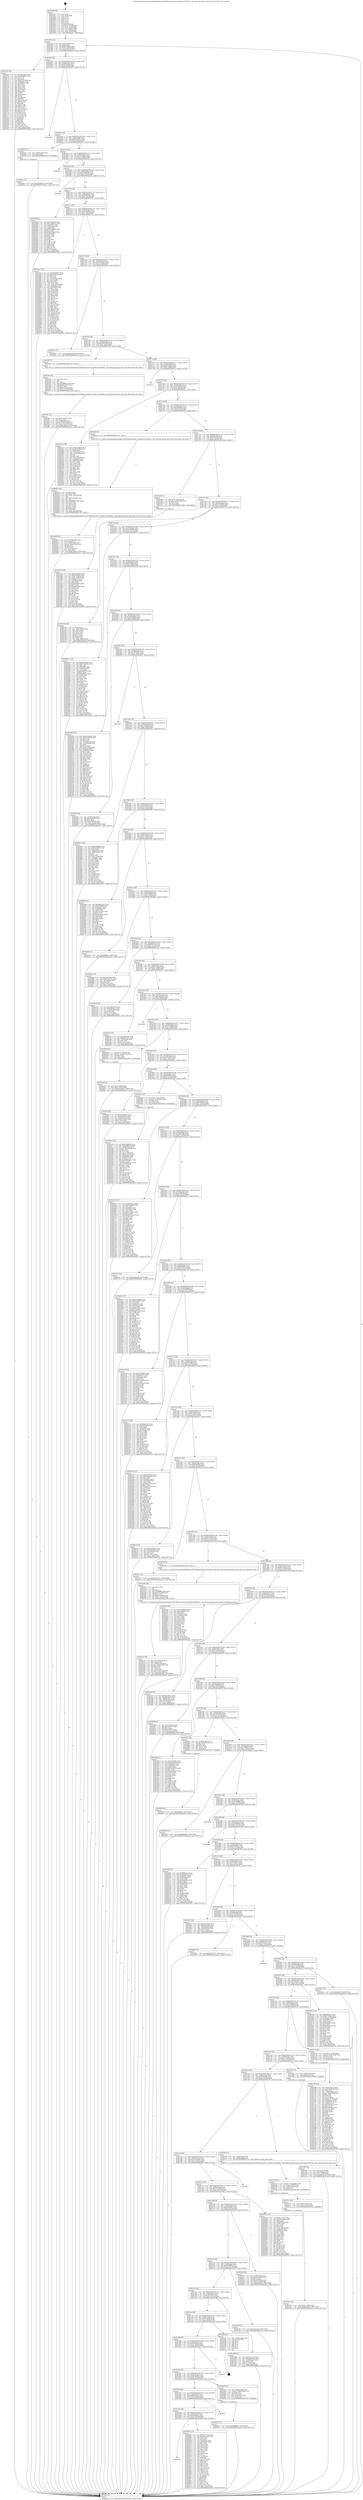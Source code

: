 digraph "0x401640" {
  label = "0x401640 (/mnt/c/Users/mathe/Desktop/tcc/POCII/binaries/extr_linuxdriversvfiovfio.c_vfio_external_group_match_file_Final-ollvm.out::main(0))"
  labelloc = "t"
  node[shape=record]

  Entry [label="",width=0.3,height=0.3,shape=circle,fillcolor=black,style=filled]
  "0x401672" [label="{
     0x401672 [32]\l
     | [instrs]\l
     &nbsp;&nbsp;0x401672 \<+6\>: mov -0x8c(%rbp),%eax\l
     &nbsp;&nbsp;0x401678 \<+2\>: mov %eax,%ecx\l
     &nbsp;&nbsp;0x40167a \<+6\>: sub $0x87228a52,%ecx\l
     &nbsp;&nbsp;0x401680 \<+6\>: mov %eax,-0x90(%rbp)\l
     &nbsp;&nbsp;0x401686 \<+6\>: mov %ecx,-0x94(%rbp)\l
     &nbsp;&nbsp;0x40168c \<+6\>: je 0000000000402c0f \<main+0x15cf\>\l
  }"]
  "0x402c0f" [label="{
     0x402c0f [144]\l
     | [instrs]\l
     &nbsp;&nbsp;0x402c0f \<+5\>: mov $0xa92f15d2,%eax\l
     &nbsp;&nbsp;0x402c14 \<+5\>: mov $0x4f66df83,%ecx\l
     &nbsp;&nbsp;0x402c19 \<+2\>: mov $0x1,%dl\l
     &nbsp;&nbsp;0x402c1b \<+2\>: xor %esi,%esi\l
     &nbsp;&nbsp;0x402c1d \<+7\>: movl $0x0,-0x38(%rbp)\l
     &nbsp;&nbsp;0x402c24 \<+7\>: mov 0x40505c,%edi\l
     &nbsp;&nbsp;0x402c2b \<+8\>: mov 0x405060,%r8d\l
     &nbsp;&nbsp;0x402c33 \<+3\>: sub $0x1,%esi\l
     &nbsp;&nbsp;0x402c36 \<+3\>: mov %edi,%r9d\l
     &nbsp;&nbsp;0x402c39 \<+3\>: add %esi,%r9d\l
     &nbsp;&nbsp;0x402c3c \<+4\>: imul %r9d,%edi\l
     &nbsp;&nbsp;0x402c40 \<+3\>: and $0x1,%edi\l
     &nbsp;&nbsp;0x402c43 \<+3\>: cmp $0x0,%edi\l
     &nbsp;&nbsp;0x402c46 \<+4\>: sete %r10b\l
     &nbsp;&nbsp;0x402c4a \<+4\>: cmp $0xa,%r8d\l
     &nbsp;&nbsp;0x402c4e \<+4\>: setl %r11b\l
     &nbsp;&nbsp;0x402c52 \<+3\>: mov %r10b,%bl\l
     &nbsp;&nbsp;0x402c55 \<+3\>: xor $0xff,%bl\l
     &nbsp;&nbsp;0x402c58 \<+3\>: mov %r11b,%r14b\l
     &nbsp;&nbsp;0x402c5b \<+4\>: xor $0xff,%r14b\l
     &nbsp;&nbsp;0x402c5f \<+3\>: xor $0x0,%dl\l
     &nbsp;&nbsp;0x402c62 \<+3\>: mov %bl,%r15b\l
     &nbsp;&nbsp;0x402c65 \<+4\>: and $0x0,%r15b\l
     &nbsp;&nbsp;0x402c69 \<+3\>: and %dl,%r10b\l
     &nbsp;&nbsp;0x402c6c \<+3\>: mov %r14b,%r12b\l
     &nbsp;&nbsp;0x402c6f \<+4\>: and $0x0,%r12b\l
     &nbsp;&nbsp;0x402c73 \<+3\>: and %dl,%r11b\l
     &nbsp;&nbsp;0x402c76 \<+3\>: or %r10b,%r15b\l
     &nbsp;&nbsp;0x402c79 \<+3\>: or %r11b,%r12b\l
     &nbsp;&nbsp;0x402c7c \<+3\>: xor %r12b,%r15b\l
     &nbsp;&nbsp;0x402c7f \<+3\>: or %r14b,%bl\l
     &nbsp;&nbsp;0x402c82 \<+3\>: xor $0xff,%bl\l
     &nbsp;&nbsp;0x402c85 \<+3\>: or $0x0,%dl\l
     &nbsp;&nbsp;0x402c88 \<+2\>: and %dl,%bl\l
     &nbsp;&nbsp;0x402c8a \<+3\>: or %bl,%r15b\l
     &nbsp;&nbsp;0x402c8d \<+4\>: test $0x1,%r15b\l
     &nbsp;&nbsp;0x402c91 \<+3\>: cmovne %ecx,%eax\l
     &nbsp;&nbsp;0x402c94 \<+6\>: mov %eax,-0x8c(%rbp)\l
     &nbsp;&nbsp;0x402c9a \<+5\>: jmp 0000000000402e23 \<main+0x17e3\>\l
  }"]
  "0x401692" [label="{
     0x401692 [28]\l
     | [instrs]\l
     &nbsp;&nbsp;0x401692 \<+5\>: jmp 0000000000401697 \<main+0x57\>\l
     &nbsp;&nbsp;0x401697 \<+6\>: mov -0x90(%rbp),%eax\l
     &nbsp;&nbsp;0x40169d \<+5\>: sub $0x89fe4aec,%eax\l
     &nbsp;&nbsp;0x4016a2 \<+6\>: mov %eax,-0x98(%rbp)\l
     &nbsp;&nbsp;0x4016a8 \<+6\>: je 0000000000402df9 \<main+0x17b9\>\l
  }"]
  Exit [label="",width=0.3,height=0.3,shape=circle,fillcolor=black,style=filled,peripheries=2]
  "0x402df9" [label="{
     0x402df9\l
  }", style=dashed]
  "0x4016ae" [label="{
     0x4016ae [28]\l
     | [instrs]\l
     &nbsp;&nbsp;0x4016ae \<+5\>: jmp 00000000004016b3 \<main+0x73\>\l
     &nbsp;&nbsp;0x4016b3 \<+6\>: mov -0x90(%rbp),%eax\l
     &nbsp;&nbsp;0x4016b9 \<+5\>: sub $0x900185c2,%eax\l
     &nbsp;&nbsp;0x4016be \<+6\>: mov %eax,-0x9c(%rbp)\l
     &nbsp;&nbsp;0x4016c4 \<+6\>: je 0000000000402b3e \<main+0x14fe\>\l
  }"]
  "0x402b4a" [label="{
     0x402b4a [15]\l
     | [instrs]\l
     &nbsp;&nbsp;0x402b4a \<+10\>: movl $0xc46d97b8,-0x8c(%rbp)\l
     &nbsp;&nbsp;0x402b54 \<+5\>: jmp 0000000000402e23 \<main+0x17e3\>\l
  }"]
  "0x402b3e" [label="{
     0x402b3e [12]\l
     | [instrs]\l
     &nbsp;&nbsp;0x402b3e \<+4\>: mov -0x68(%rbp),%rax\l
     &nbsp;&nbsp;0x402b42 \<+3\>: mov %rax,%rdi\l
     &nbsp;&nbsp;0x402b45 \<+5\>: call 0000000000401030 \<free@plt\>\l
     | [calls]\l
     &nbsp;&nbsp;0x401030 \{1\} (unknown)\l
  }"]
  "0x4016ca" [label="{
     0x4016ca [28]\l
     | [instrs]\l
     &nbsp;&nbsp;0x4016ca \<+5\>: jmp 00000000004016cf \<main+0x8f\>\l
     &nbsp;&nbsp;0x4016cf \<+6\>: mov -0x90(%rbp),%eax\l
     &nbsp;&nbsp;0x4016d5 \<+5\>: sub $0x97ad8de5,%eax\l
     &nbsp;&nbsp;0x4016da \<+6\>: mov %eax,-0xa0(%rbp)\l
     &nbsp;&nbsp;0x4016e0 \<+6\>: je 0000000000402da4 \<main+0x1764\>\l
  }"]
  "0x402b07" [label="{
     0x402b07 [15]\l
     | [instrs]\l
     &nbsp;&nbsp;0x402b07 \<+10\>: movl $0x4666d091,-0x8c(%rbp)\l
     &nbsp;&nbsp;0x402b11 \<+5\>: jmp 0000000000402e23 \<main+0x17e3\>\l
  }"]
  "0x402da4" [label="{
     0x402da4\l
  }", style=dashed]
  "0x4016e6" [label="{
     0x4016e6 [28]\l
     | [instrs]\l
     &nbsp;&nbsp;0x4016e6 \<+5\>: jmp 00000000004016eb \<main+0xab\>\l
     &nbsp;&nbsp;0x4016eb \<+6\>: mov -0x90(%rbp),%eax\l
     &nbsp;&nbsp;0x4016f1 \<+5\>: sub $0x97b8b92b,%eax\l
     &nbsp;&nbsp;0x4016f6 \<+6\>: mov %eax,-0xa4(%rbp)\l
     &nbsp;&nbsp;0x4016fc \<+6\>: je 0000000000402dc2 \<main+0x1782\>\l
  }"]
  "0x401d76" [label="{
     0x401d76\l
  }", style=dashed]
  "0x402dc2" [label="{
     0x402dc2\l
  }", style=dashed]
  "0x401702" [label="{
     0x401702 [28]\l
     | [instrs]\l
     &nbsp;&nbsp;0x401702 \<+5\>: jmp 0000000000401707 \<main+0xc7\>\l
     &nbsp;&nbsp;0x401707 \<+6\>: mov -0x90(%rbp),%eax\l
     &nbsp;&nbsp;0x40170d \<+5\>: sub $0x99d0b395,%eax\l
     &nbsp;&nbsp;0x401712 \<+6\>: mov %eax,-0xa8(%rbp)\l
     &nbsp;&nbsp;0x401718 \<+6\>: je 000000000040254f \<main+0xf0f\>\l
  }"]
  "0x4028f8" [label="{
     0x4028f8 [137]\l
     | [instrs]\l
     &nbsp;&nbsp;0x4028f8 \<+5\>: mov $0x6c1c73c0,%eax\l
     &nbsp;&nbsp;0x4028fd \<+5\>: mov $0x43001adb,%ecx\l
     &nbsp;&nbsp;0x402902 \<+2\>: mov $0x1,%dl\l
     &nbsp;&nbsp;0x402904 \<+2\>: xor %esi,%esi\l
     &nbsp;&nbsp;0x402906 \<+7\>: mov 0x40505c,%edi\l
     &nbsp;&nbsp;0x40290d \<+8\>: mov 0x405060,%r8d\l
     &nbsp;&nbsp;0x402915 \<+3\>: sub $0x1,%esi\l
     &nbsp;&nbsp;0x402918 \<+3\>: mov %edi,%r9d\l
     &nbsp;&nbsp;0x40291b \<+3\>: add %esi,%r9d\l
     &nbsp;&nbsp;0x40291e \<+4\>: imul %r9d,%edi\l
     &nbsp;&nbsp;0x402922 \<+3\>: and $0x1,%edi\l
     &nbsp;&nbsp;0x402925 \<+3\>: cmp $0x0,%edi\l
     &nbsp;&nbsp;0x402928 \<+4\>: sete %r10b\l
     &nbsp;&nbsp;0x40292c \<+4\>: cmp $0xa,%r8d\l
     &nbsp;&nbsp;0x402930 \<+4\>: setl %r11b\l
     &nbsp;&nbsp;0x402934 \<+3\>: mov %r10b,%bl\l
     &nbsp;&nbsp;0x402937 \<+3\>: xor $0xff,%bl\l
     &nbsp;&nbsp;0x40293a \<+3\>: mov %r11b,%r14b\l
     &nbsp;&nbsp;0x40293d \<+4\>: xor $0xff,%r14b\l
     &nbsp;&nbsp;0x402941 \<+3\>: xor $0x0,%dl\l
     &nbsp;&nbsp;0x402944 \<+3\>: mov %bl,%r15b\l
     &nbsp;&nbsp;0x402947 \<+4\>: and $0x0,%r15b\l
     &nbsp;&nbsp;0x40294b \<+3\>: and %dl,%r10b\l
     &nbsp;&nbsp;0x40294e \<+3\>: mov %r14b,%r12b\l
     &nbsp;&nbsp;0x402951 \<+4\>: and $0x0,%r12b\l
     &nbsp;&nbsp;0x402955 \<+3\>: and %dl,%r11b\l
     &nbsp;&nbsp;0x402958 \<+3\>: or %r10b,%r15b\l
     &nbsp;&nbsp;0x40295b \<+3\>: or %r11b,%r12b\l
     &nbsp;&nbsp;0x40295e \<+3\>: xor %r12b,%r15b\l
     &nbsp;&nbsp;0x402961 \<+3\>: or %r14b,%bl\l
     &nbsp;&nbsp;0x402964 \<+3\>: xor $0xff,%bl\l
     &nbsp;&nbsp;0x402967 \<+3\>: or $0x0,%dl\l
     &nbsp;&nbsp;0x40296a \<+2\>: and %dl,%bl\l
     &nbsp;&nbsp;0x40296c \<+3\>: or %bl,%r15b\l
     &nbsp;&nbsp;0x40296f \<+4\>: test $0x1,%r15b\l
     &nbsp;&nbsp;0x402973 \<+3\>: cmovne %ecx,%eax\l
     &nbsp;&nbsp;0x402976 \<+6\>: mov %eax,-0x8c(%rbp)\l
     &nbsp;&nbsp;0x40297c \<+5\>: jmp 0000000000402e23 \<main+0x17e3\>\l
  }"]
  "0x40254f" [label="{
     0x40254f [91]\l
     | [instrs]\l
     &nbsp;&nbsp;0x40254f \<+5\>: mov $0x97ad8de5,%eax\l
     &nbsp;&nbsp;0x402554 \<+5\>: mov $0xae2b6702,%ecx\l
     &nbsp;&nbsp;0x402559 \<+7\>: mov 0x40505c,%edx\l
     &nbsp;&nbsp;0x402560 \<+7\>: mov 0x405060,%esi\l
     &nbsp;&nbsp;0x402567 \<+2\>: mov %edx,%edi\l
     &nbsp;&nbsp;0x402569 \<+6\>: sub $0x8c03bbde,%edi\l
     &nbsp;&nbsp;0x40256f \<+3\>: sub $0x1,%edi\l
     &nbsp;&nbsp;0x402572 \<+6\>: add $0x8c03bbde,%edi\l
     &nbsp;&nbsp;0x402578 \<+3\>: imul %edi,%edx\l
     &nbsp;&nbsp;0x40257b \<+3\>: and $0x1,%edx\l
     &nbsp;&nbsp;0x40257e \<+3\>: cmp $0x0,%edx\l
     &nbsp;&nbsp;0x402581 \<+4\>: sete %r8b\l
     &nbsp;&nbsp;0x402585 \<+3\>: cmp $0xa,%esi\l
     &nbsp;&nbsp;0x402588 \<+4\>: setl %r9b\l
     &nbsp;&nbsp;0x40258c \<+3\>: mov %r8b,%r10b\l
     &nbsp;&nbsp;0x40258f \<+3\>: and %r9b,%r10b\l
     &nbsp;&nbsp;0x402592 \<+3\>: xor %r9b,%r8b\l
     &nbsp;&nbsp;0x402595 \<+3\>: or %r8b,%r10b\l
     &nbsp;&nbsp;0x402598 \<+4\>: test $0x1,%r10b\l
     &nbsp;&nbsp;0x40259c \<+3\>: cmovne %ecx,%eax\l
     &nbsp;&nbsp;0x40259f \<+6\>: mov %eax,-0x8c(%rbp)\l
     &nbsp;&nbsp;0x4025a5 \<+5\>: jmp 0000000000402e23 \<main+0x17e3\>\l
  }"]
  "0x40171e" [label="{
     0x40171e [28]\l
     | [instrs]\l
     &nbsp;&nbsp;0x40171e \<+5\>: jmp 0000000000401723 \<main+0xe3\>\l
     &nbsp;&nbsp;0x401723 \<+6\>: mov -0x90(%rbp),%eax\l
     &nbsp;&nbsp;0x401729 \<+5\>: sub $0x9c3d40b9,%eax\l
     &nbsp;&nbsp;0x40172e \<+6\>: mov %eax,-0xac(%rbp)\l
     &nbsp;&nbsp;0x401734 \<+6\>: je 0000000000401fea \<main+0x9aa\>\l
  }"]
  "0x401d5a" [label="{
     0x401d5a [28]\l
     | [instrs]\l
     &nbsp;&nbsp;0x401d5a \<+5\>: jmp 0000000000401d5f \<main+0x71f\>\l
     &nbsp;&nbsp;0x401d5f \<+6\>: mov -0x90(%rbp),%eax\l
     &nbsp;&nbsp;0x401d65 \<+5\>: sub $0x6ae983cc,%eax\l
     &nbsp;&nbsp;0x401d6a \<+6\>: mov %eax,-0x190(%rbp)\l
     &nbsp;&nbsp;0x401d70 \<+6\>: je 00000000004028f8 \<main+0x12b8\>\l
  }"]
  "0x401fea" [label="{
     0x401fea [153]\l
     | [instrs]\l
     &nbsp;&nbsp;0x401fea \<+5\>: mov $0xc9922f57,%eax\l
     &nbsp;&nbsp;0x401fef \<+5\>: mov $0x27b515f4,%ecx\l
     &nbsp;&nbsp;0x401ff4 \<+2\>: mov $0x1,%dl\l
     &nbsp;&nbsp;0x401ff6 \<+2\>: xor %esi,%esi\l
     &nbsp;&nbsp;0x401ff8 \<+3\>: mov -0x5c(%rbp),%edi\l
     &nbsp;&nbsp;0x401ffb \<+3\>: mov %esi,%r8d\l
     &nbsp;&nbsp;0x401ffe \<+4\>: sub $0x1,%r8d\l
     &nbsp;&nbsp;0x402002 \<+3\>: sub %r8d,%edi\l
     &nbsp;&nbsp;0x402005 \<+3\>: mov %edi,-0x5c(%rbp)\l
     &nbsp;&nbsp;0x402008 \<+7\>: mov 0x40505c,%edi\l
     &nbsp;&nbsp;0x40200f \<+8\>: mov 0x405060,%r8d\l
     &nbsp;&nbsp;0x402017 \<+3\>: sub $0x1,%esi\l
     &nbsp;&nbsp;0x40201a \<+3\>: mov %edi,%r9d\l
     &nbsp;&nbsp;0x40201d \<+3\>: add %esi,%r9d\l
     &nbsp;&nbsp;0x402020 \<+4\>: imul %r9d,%edi\l
     &nbsp;&nbsp;0x402024 \<+3\>: and $0x1,%edi\l
     &nbsp;&nbsp;0x402027 \<+3\>: cmp $0x0,%edi\l
     &nbsp;&nbsp;0x40202a \<+4\>: sete %r10b\l
     &nbsp;&nbsp;0x40202e \<+4\>: cmp $0xa,%r8d\l
     &nbsp;&nbsp;0x402032 \<+4\>: setl %r11b\l
     &nbsp;&nbsp;0x402036 \<+3\>: mov %r10b,%bl\l
     &nbsp;&nbsp;0x402039 \<+3\>: xor $0xff,%bl\l
     &nbsp;&nbsp;0x40203c \<+3\>: mov %r11b,%r14b\l
     &nbsp;&nbsp;0x40203f \<+4\>: xor $0xff,%r14b\l
     &nbsp;&nbsp;0x402043 \<+3\>: xor $0x1,%dl\l
     &nbsp;&nbsp;0x402046 \<+3\>: mov %bl,%r15b\l
     &nbsp;&nbsp;0x402049 \<+4\>: and $0xff,%r15b\l
     &nbsp;&nbsp;0x40204d \<+3\>: and %dl,%r10b\l
     &nbsp;&nbsp;0x402050 \<+3\>: mov %r14b,%r12b\l
     &nbsp;&nbsp;0x402053 \<+4\>: and $0xff,%r12b\l
     &nbsp;&nbsp;0x402057 \<+3\>: and %dl,%r11b\l
     &nbsp;&nbsp;0x40205a \<+3\>: or %r10b,%r15b\l
     &nbsp;&nbsp;0x40205d \<+3\>: or %r11b,%r12b\l
     &nbsp;&nbsp;0x402060 \<+3\>: xor %r12b,%r15b\l
     &nbsp;&nbsp;0x402063 \<+3\>: or %r14b,%bl\l
     &nbsp;&nbsp;0x402066 \<+3\>: xor $0xff,%bl\l
     &nbsp;&nbsp;0x402069 \<+3\>: or $0x1,%dl\l
     &nbsp;&nbsp;0x40206c \<+2\>: and %dl,%bl\l
     &nbsp;&nbsp;0x40206e \<+3\>: or %bl,%r15b\l
     &nbsp;&nbsp;0x402071 \<+4\>: test $0x1,%r15b\l
     &nbsp;&nbsp;0x402075 \<+3\>: cmovne %ecx,%eax\l
     &nbsp;&nbsp;0x402078 \<+6\>: mov %eax,-0x8c(%rbp)\l
     &nbsp;&nbsp;0x40207e \<+5\>: jmp 0000000000402e23 \<main+0x17e3\>\l
  }"]
  "0x40173a" [label="{
     0x40173a [28]\l
     | [instrs]\l
     &nbsp;&nbsp;0x40173a \<+5\>: jmp 000000000040173f \<main+0xff\>\l
     &nbsp;&nbsp;0x40173f \<+6\>: mov -0x90(%rbp),%eax\l
     &nbsp;&nbsp;0x401745 \<+5\>: sub $0xa007ba64,%eax\l
     &nbsp;&nbsp;0x40174a \<+6\>: mov %eax,-0xb0(%rbp)\l
     &nbsp;&nbsp;0x401750 \<+6\>: je 00000000004029ea \<main+0x13aa\>\l
  }"]
  "0x402db3" [label="{
     0x402db3\l
  }", style=dashed]
  "0x4029ea" [label="{
     0x4029ea [15]\l
     | [instrs]\l
     &nbsp;&nbsp;0x4029ea \<+10\>: movl $0xfd1a55a5,-0x8c(%rbp)\l
     &nbsp;&nbsp;0x4029f4 \<+5\>: jmp 0000000000402e23 \<main+0x17e3\>\l
  }"]
  "0x401756" [label="{
     0x401756 [28]\l
     | [instrs]\l
     &nbsp;&nbsp;0x401756 \<+5\>: jmp 000000000040175b \<main+0x11b\>\l
     &nbsp;&nbsp;0x40175b \<+6\>: mov -0x90(%rbp),%eax\l
     &nbsp;&nbsp;0x401761 \<+5\>: sub $0xa850186a,%eax\l
     &nbsp;&nbsp;0x401766 \<+6\>: mov %eax,-0xb4(%rbp)\l
     &nbsp;&nbsp;0x40176c \<+6\>: je 0000000000401f3f \<main+0x8ff\>\l
  }"]
  "0x401d3e" [label="{
     0x401d3e [28]\l
     | [instrs]\l
     &nbsp;&nbsp;0x401d3e \<+5\>: jmp 0000000000401d43 \<main+0x703\>\l
     &nbsp;&nbsp;0x401d43 \<+6\>: mov -0x90(%rbp),%eax\l
     &nbsp;&nbsp;0x401d49 \<+5\>: sub $0x69e6e1e5,%eax\l
     &nbsp;&nbsp;0x401d4e \<+6\>: mov %eax,-0x18c(%rbp)\l
     &nbsp;&nbsp;0x401d54 \<+6\>: je 0000000000402db3 \<main+0x1773\>\l
  }"]
  "0x401f3f" [label="{
     0x401f3f [5]\l
     | [instrs]\l
     &nbsp;&nbsp;0x401f3f \<+5\>: call 0000000000401160 \<next_i\>\l
     | [calls]\l
     &nbsp;&nbsp;0x401160 \{1\} (/mnt/c/Users/mathe/Desktop/tcc/POCII/binaries/extr_linuxdriversvfiovfio.c_vfio_external_group_match_file_Final-ollvm.out::next_i)\l
  }"]
  "0x401772" [label="{
     0x401772 [28]\l
     | [instrs]\l
     &nbsp;&nbsp;0x401772 \<+5\>: jmp 0000000000401777 \<main+0x137\>\l
     &nbsp;&nbsp;0x401777 \<+6\>: mov -0x90(%rbp),%eax\l
     &nbsp;&nbsp;0x40177d \<+5\>: sub $0xa92f15d2,%eax\l
     &nbsp;&nbsp;0x401782 \<+6\>: mov %eax,-0xb8(%rbp)\l
     &nbsp;&nbsp;0x401788 \<+6\>: je 0000000000402e12 \<main+0x17d2\>\l
  }"]
  "0x402ae9" [label="{
     0x402ae9 [30]\l
     | [instrs]\l
     &nbsp;&nbsp;0x402ae9 \<+4\>: mov -0x68(%rbp),%rax\l
     &nbsp;&nbsp;0x402aed \<+7\>: movslq -0x88(%rbp),%rcx\l
     &nbsp;&nbsp;0x402af4 \<+4\>: shl $0x4,%rcx\l
     &nbsp;&nbsp;0x402af8 \<+3\>: add %rcx,%rax\l
     &nbsp;&nbsp;0x402afb \<+4\>: mov 0x8(%rax),%rax\l
     &nbsp;&nbsp;0x402aff \<+3\>: mov %rax,%rdi\l
     &nbsp;&nbsp;0x402b02 \<+5\>: call 0000000000401030 \<free@plt\>\l
     | [calls]\l
     &nbsp;&nbsp;0x401030 \{1\} (unknown)\l
  }"]
  "0x402e12" [label="{
     0x402e12\l
  }", style=dashed]
  "0x40178e" [label="{
     0x40178e [28]\l
     | [instrs]\l
     &nbsp;&nbsp;0x40178e \<+5\>: jmp 0000000000401793 \<main+0x153\>\l
     &nbsp;&nbsp;0x401793 \<+6\>: mov -0x90(%rbp),%eax\l
     &nbsp;&nbsp;0x401799 \<+5\>: sub $0xae2b6702,%eax\l
     &nbsp;&nbsp;0x40179e \<+6\>: mov %eax,-0xbc(%rbp)\l
     &nbsp;&nbsp;0x4017a4 \<+6\>: je 00000000004025aa \<main+0xf6a\>\l
  }"]
  "0x401d22" [label="{
     0x401d22 [28]\l
     | [instrs]\l
     &nbsp;&nbsp;0x401d22 \<+5\>: jmp 0000000000401d27 \<main+0x6e7\>\l
     &nbsp;&nbsp;0x401d27 \<+6\>: mov -0x90(%rbp),%eax\l
     &nbsp;&nbsp;0x401d2d \<+5\>: sub $0x5b64081d,%eax\l
     &nbsp;&nbsp;0x401d32 \<+6\>: mov %eax,-0x188(%rbp)\l
     &nbsp;&nbsp;0x401d38 \<+6\>: je 0000000000402ae9 \<main+0x14a9\>\l
  }"]
  "0x4025aa" [label="{
     0x4025aa [106]\l
     | [instrs]\l
     &nbsp;&nbsp;0x4025aa \<+5\>: mov $0x97ad8de5,%eax\l
     &nbsp;&nbsp;0x4025af \<+5\>: mov $0xf623460f,%ecx\l
     &nbsp;&nbsp;0x4025b4 \<+2\>: xor %edx,%edx\l
     &nbsp;&nbsp;0x4025b6 \<+3\>: mov -0x7c(%rbp),%esi\l
     &nbsp;&nbsp;0x4025b9 \<+3\>: cmp -0x78(%rbp),%esi\l
     &nbsp;&nbsp;0x4025bc \<+4\>: setl %dil\l
     &nbsp;&nbsp;0x4025c0 \<+4\>: and $0x1,%dil\l
     &nbsp;&nbsp;0x4025c4 \<+4\>: mov %dil,-0x2a(%rbp)\l
     &nbsp;&nbsp;0x4025c8 \<+7\>: mov 0x40505c,%esi\l
     &nbsp;&nbsp;0x4025cf \<+8\>: mov 0x405060,%r8d\l
     &nbsp;&nbsp;0x4025d7 \<+3\>: sub $0x1,%edx\l
     &nbsp;&nbsp;0x4025da \<+3\>: mov %esi,%r9d\l
     &nbsp;&nbsp;0x4025dd \<+3\>: add %edx,%r9d\l
     &nbsp;&nbsp;0x4025e0 \<+4\>: imul %r9d,%esi\l
     &nbsp;&nbsp;0x4025e4 \<+3\>: and $0x1,%esi\l
     &nbsp;&nbsp;0x4025e7 \<+3\>: cmp $0x0,%esi\l
     &nbsp;&nbsp;0x4025ea \<+4\>: sete %dil\l
     &nbsp;&nbsp;0x4025ee \<+4\>: cmp $0xa,%r8d\l
     &nbsp;&nbsp;0x4025f2 \<+4\>: setl %r10b\l
     &nbsp;&nbsp;0x4025f6 \<+3\>: mov %dil,%r11b\l
     &nbsp;&nbsp;0x4025f9 \<+3\>: and %r10b,%r11b\l
     &nbsp;&nbsp;0x4025fc \<+3\>: xor %r10b,%dil\l
     &nbsp;&nbsp;0x4025ff \<+3\>: or %dil,%r11b\l
     &nbsp;&nbsp;0x402602 \<+4\>: test $0x1,%r11b\l
     &nbsp;&nbsp;0x402606 \<+3\>: cmovne %ecx,%eax\l
     &nbsp;&nbsp;0x402609 \<+6\>: mov %eax,-0x8c(%rbp)\l
     &nbsp;&nbsp;0x40260f \<+5\>: jmp 0000000000402e23 \<main+0x17e3\>\l
  }"]
  "0x4017aa" [label="{
     0x4017aa [28]\l
     | [instrs]\l
     &nbsp;&nbsp;0x4017aa \<+5\>: jmp 00000000004017af \<main+0x16f\>\l
     &nbsp;&nbsp;0x4017af \<+6\>: mov -0x90(%rbp),%eax\l
     &nbsp;&nbsp;0x4017b5 \<+5\>: sub $0xb3899f9c,%eax\l
     &nbsp;&nbsp;0x4017ba \<+6\>: mov %eax,-0xc0(%rbp)\l
     &nbsp;&nbsp;0x4017c0 \<+6\>: je 0000000000402632 \<main+0xff2\>\l
  }"]
  "0x402cc3" [label="{
     0x402cc3\l
  }", style=dashed]
  "0x402632" [label="{
     0x402632 [5]\l
     | [instrs]\l
     &nbsp;&nbsp;0x402632 \<+5\>: call 0000000000401160 \<next_i\>\l
     | [calls]\l
     &nbsp;&nbsp;0x401160 \{1\} (/mnt/c/Users/mathe/Desktop/tcc/POCII/binaries/extr_linuxdriversvfiovfio.c_vfio_external_group_match_file_Final-ollvm.out::next_i)\l
  }"]
  "0x4017c6" [label="{
     0x4017c6 [28]\l
     | [instrs]\l
     &nbsp;&nbsp;0x4017c6 \<+5\>: jmp 00000000004017cb \<main+0x18b\>\l
     &nbsp;&nbsp;0x4017cb \<+6\>: mov -0x90(%rbp),%eax\l
     &nbsp;&nbsp;0x4017d1 \<+5\>: sub $0xbafe6325,%eax\l
     &nbsp;&nbsp;0x4017d6 \<+6\>: mov %eax,-0xc4(%rbp)\l
     &nbsp;&nbsp;0x4017dc \<+6\>: je 0000000000401e8f \<main+0x84f\>\l
  }"]
  "0x401d06" [label="{
     0x401d06 [28]\l
     | [instrs]\l
     &nbsp;&nbsp;0x401d06 \<+5\>: jmp 0000000000401d0b \<main+0x6cb\>\l
     &nbsp;&nbsp;0x401d0b \<+6\>: mov -0x90(%rbp),%eax\l
     &nbsp;&nbsp;0x401d11 \<+5\>: sub $0x57040dc6,%eax\l
     &nbsp;&nbsp;0x401d16 \<+6\>: mov %eax,-0x184(%rbp)\l
     &nbsp;&nbsp;0x401d1c \<+6\>: je 0000000000402cc3 \<main+0x1683\>\l
  }"]
  "0x401e8f" [label="{
     0x401e8f [23]\l
     | [instrs]\l
     &nbsp;&nbsp;0x401e8f \<+7\>: movl $0x1,-0x50(%rbp)\l
     &nbsp;&nbsp;0x401e96 \<+4\>: movslq -0x50(%rbp),%rax\l
     &nbsp;&nbsp;0x401e9a \<+4\>: shl $0x2,%rax\l
     &nbsp;&nbsp;0x401e9e \<+3\>: mov %rax,%rdi\l
     &nbsp;&nbsp;0x401ea1 \<+5\>: call 0000000000401050 \<malloc@plt\>\l
     | [calls]\l
     &nbsp;&nbsp;0x401050 \{1\} (unknown)\l
  }"]
  "0x4017e2" [label="{
     0x4017e2 [28]\l
     | [instrs]\l
     &nbsp;&nbsp;0x4017e2 \<+5\>: jmp 00000000004017e7 \<main+0x1a7\>\l
     &nbsp;&nbsp;0x4017e7 \<+6\>: mov -0x90(%rbp),%eax\l
     &nbsp;&nbsp;0x4017ed \<+5\>: sub $0xc058d158,%eax\l
     &nbsp;&nbsp;0x4017f2 \<+6\>: mov %eax,-0xc8(%rbp)\l
     &nbsp;&nbsp;0x4017f8 \<+6\>: je 000000000040277b \<main+0x113b\>\l
  }"]
  "0x402cae" [label="{
     0x402cae [21]\l
     | [instrs]\l
     &nbsp;&nbsp;0x402cae \<+3\>: mov -0x38(%rbp),%eax\l
     &nbsp;&nbsp;0x402cb1 \<+7\>: add $0x188,%rsp\l
     &nbsp;&nbsp;0x402cb8 \<+1\>: pop %rbx\l
     &nbsp;&nbsp;0x402cb9 \<+2\>: pop %r12\l
     &nbsp;&nbsp;0x402cbb \<+2\>: pop %r13\l
     &nbsp;&nbsp;0x402cbd \<+2\>: pop %r14\l
     &nbsp;&nbsp;0x402cbf \<+2\>: pop %r15\l
     &nbsp;&nbsp;0x402cc1 \<+1\>: pop %rbp\l
     &nbsp;&nbsp;0x402cc2 \<+1\>: ret\l
  }"]
  "0x40277b" [label="{
     0x40277b [36]\l
     | [instrs]\l
     &nbsp;&nbsp;0x40277b \<+2\>: xor %eax,%eax\l
     &nbsp;&nbsp;0x40277d \<+3\>: mov -0x6c(%rbp),%ecx\l
     &nbsp;&nbsp;0x402780 \<+2\>: mov %eax,%edx\l
     &nbsp;&nbsp;0x402782 \<+2\>: sub %ecx,%edx\l
     &nbsp;&nbsp;0x402784 \<+2\>: mov %eax,%ecx\l
     &nbsp;&nbsp;0x402786 \<+3\>: sub $0x1,%ecx\l
     &nbsp;&nbsp;0x402789 \<+2\>: add %ecx,%edx\l
     &nbsp;&nbsp;0x40278b \<+2\>: sub %edx,%eax\l
     &nbsp;&nbsp;0x40278d \<+3\>: mov %eax,-0x6c(%rbp)\l
     &nbsp;&nbsp;0x402790 \<+10\>: movl $0xe763a0b1,-0x8c(%rbp)\l
     &nbsp;&nbsp;0x40279a \<+5\>: jmp 0000000000402e23 \<main+0x17e3\>\l
  }"]
  "0x4017fe" [label="{
     0x4017fe [28]\l
     | [instrs]\l
     &nbsp;&nbsp;0x4017fe \<+5\>: jmp 0000000000401803 \<main+0x1c3\>\l
     &nbsp;&nbsp;0x401803 \<+6\>: mov -0x90(%rbp),%eax\l
     &nbsp;&nbsp;0x401809 \<+5\>: sub $0xc46d97b8,%eax\l
     &nbsp;&nbsp;0x40180e \<+6\>: mov %eax,-0xcc(%rbp)\l
     &nbsp;&nbsp;0x401814 \<+6\>: je 0000000000402b7c \<main+0x153c\>\l
  }"]
  "0x4028e9" [label="{
     0x4028e9 [15]\l
     | [instrs]\l
     &nbsp;&nbsp;0x4028e9 \<+10\>: movl $0x6ae983cc,-0x8c(%rbp)\l
     &nbsp;&nbsp;0x4028f3 \<+5\>: jmp 0000000000402e23 \<main+0x17e3\>\l
  }"]
  "0x402b7c" [label="{
     0x402b7c [147]\l
     | [instrs]\l
     &nbsp;&nbsp;0x402b7c \<+5\>: mov $0xa92f15d2,%eax\l
     &nbsp;&nbsp;0x402b81 \<+5\>: mov $0x87228a52,%ecx\l
     &nbsp;&nbsp;0x402b86 \<+2\>: mov $0x1,%dl\l
     &nbsp;&nbsp;0x402b88 \<+7\>: mov 0x40505c,%esi\l
     &nbsp;&nbsp;0x402b8f \<+7\>: mov 0x405060,%edi\l
     &nbsp;&nbsp;0x402b96 \<+3\>: mov %esi,%r8d\l
     &nbsp;&nbsp;0x402b99 \<+7\>: sub $0xfd9f523,%r8d\l
     &nbsp;&nbsp;0x402ba0 \<+4\>: sub $0x1,%r8d\l
     &nbsp;&nbsp;0x402ba4 \<+7\>: add $0xfd9f523,%r8d\l
     &nbsp;&nbsp;0x402bab \<+4\>: imul %r8d,%esi\l
     &nbsp;&nbsp;0x402baf \<+3\>: and $0x1,%esi\l
     &nbsp;&nbsp;0x402bb2 \<+3\>: cmp $0x0,%esi\l
     &nbsp;&nbsp;0x402bb5 \<+4\>: sete %r9b\l
     &nbsp;&nbsp;0x402bb9 \<+3\>: cmp $0xa,%edi\l
     &nbsp;&nbsp;0x402bbc \<+4\>: setl %r10b\l
     &nbsp;&nbsp;0x402bc0 \<+3\>: mov %r9b,%r11b\l
     &nbsp;&nbsp;0x402bc3 \<+4\>: xor $0xff,%r11b\l
     &nbsp;&nbsp;0x402bc7 \<+3\>: mov %r10b,%bl\l
     &nbsp;&nbsp;0x402bca \<+3\>: xor $0xff,%bl\l
     &nbsp;&nbsp;0x402bcd \<+3\>: xor $0x1,%dl\l
     &nbsp;&nbsp;0x402bd0 \<+3\>: mov %r11b,%r14b\l
     &nbsp;&nbsp;0x402bd3 \<+4\>: and $0xff,%r14b\l
     &nbsp;&nbsp;0x402bd7 \<+3\>: and %dl,%r9b\l
     &nbsp;&nbsp;0x402bda \<+3\>: mov %bl,%r15b\l
     &nbsp;&nbsp;0x402bdd \<+4\>: and $0xff,%r15b\l
     &nbsp;&nbsp;0x402be1 \<+3\>: and %dl,%r10b\l
     &nbsp;&nbsp;0x402be4 \<+3\>: or %r9b,%r14b\l
     &nbsp;&nbsp;0x402be7 \<+3\>: or %r10b,%r15b\l
     &nbsp;&nbsp;0x402bea \<+3\>: xor %r15b,%r14b\l
     &nbsp;&nbsp;0x402bed \<+3\>: or %bl,%r11b\l
     &nbsp;&nbsp;0x402bf0 \<+4\>: xor $0xff,%r11b\l
     &nbsp;&nbsp;0x402bf4 \<+3\>: or $0x1,%dl\l
     &nbsp;&nbsp;0x402bf7 \<+3\>: and %dl,%r11b\l
     &nbsp;&nbsp;0x402bfa \<+3\>: or %r11b,%r14b\l
     &nbsp;&nbsp;0x402bfd \<+4\>: test $0x1,%r14b\l
     &nbsp;&nbsp;0x402c01 \<+3\>: cmovne %ecx,%eax\l
     &nbsp;&nbsp;0x402c04 \<+6\>: mov %eax,-0x8c(%rbp)\l
     &nbsp;&nbsp;0x402c0a \<+5\>: jmp 0000000000402e23 \<main+0x17e3\>\l
  }"]
  "0x40181a" [label="{
     0x40181a [28]\l
     | [instrs]\l
     &nbsp;&nbsp;0x40181a \<+5\>: jmp 000000000040181f \<main+0x1df\>\l
     &nbsp;&nbsp;0x40181f \<+6\>: mov -0x90(%rbp),%eax\l
     &nbsp;&nbsp;0x401825 \<+5\>: sub $0xc62df25f,%eax\l
     &nbsp;&nbsp;0x40182a \<+6\>: mov %eax,-0xd0(%rbp)\l
     &nbsp;&nbsp;0x401830 \<+6\>: je 00000000004022df \<main+0xc9f\>\l
  }"]
  "0x4027d2" [label="{
     0x4027d2 [25]\l
     | [instrs]\l
     &nbsp;&nbsp;0x4027d2 \<+10\>: movl $0x0,-0x84(%rbp)\l
     &nbsp;&nbsp;0x4027dc \<+10\>: movl $0xfd1a55a5,-0x8c(%rbp)\l
     &nbsp;&nbsp;0x4027e6 \<+5\>: jmp 0000000000402e23 \<main+0x17e3\>\l
  }"]
  "0x4022df" [label="{
     0x4022df [155]\l
     | [instrs]\l
     &nbsp;&nbsp;0x4022df \<+5\>: mov $0x42342e00,%eax\l
     &nbsp;&nbsp;0x4022e4 \<+5\>: mov $0xe01b29c8,%ecx\l
     &nbsp;&nbsp;0x4022e9 \<+2\>: mov $0x1,%dl\l
     &nbsp;&nbsp;0x4022eb \<+2\>: xor %esi,%esi\l
     &nbsp;&nbsp;0x4022ed \<+3\>: mov -0x74(%rbp),%edi\l
     &nbsp;&nbsp;0x4022f0 \<+3\>: cmp -0x70(%rbp),%edi\l
     &nbsp;&nbsp;0x4022f3 \<+4\>: setl %r8b\l
     &nbsp;&nbsp;0x4022f7 \<+4\>: and $0x1,%r8b\l
     &nbsp;&nbsp;0x4022fb \<+4\>: mov %r8b,-0x2b(%rbp)\l
     &nbsp;&nbsp;0x4022ff \<+7\>: mov 0x40505c,%edi\l
     &nbsp;&nbsp;0x402306 \<+8\>: mov 0x405060,%r9d\l
     &nbsp;&nbsp;0x40230e \<+3\>: sub $0x1,%esi\l
     &nbsp;&nbsp;0x402311 \<+3\>: mov %edi,%r10d\l
     &nbsp;&nbsp;0x402314 \<+3\>: add %esi,%r10d\l
     &nbsp;&nbsp;0x402317 \<+4\>: imul %r10d,%edi\l
     &nbsp;&nbsp;0x40231b \<+3\>: and $0x1,%edi\l
     &nbsp;&nbsp;0x40231e \<+3\>: cmp $0x0,%edi\l
     &nbsp;&nbsp;0x402321 \<+4\>: sete %r8b\l
     &nbsp;&nbsp;0x402325 \<+4\>: cmp $0xa,%r9d\l
     &nbsp;&nbsp;0x402329 \<+4\>: setl %r11b\l
     &nbsp;&nbsp;0x40232d \<+3\>: mov %r8b,%bl\l
     &nbsp;&nbsp;0x402330 \<+3\>: xor $0xff,%bl\l
     &nbsp;&nbsp;0x402333 \<+3\>: mov %r11b,%r14b\l
     &nbsp;&nbsp;0x402336 \<+4\>: xor $0xff,%r14b\l
     &nbsp;&nbsp;0x40233a \<+3\>: xor $0x0,%dl\l
     &nbsp;&nbsp;0x40233d \<+3\>: mov %bl,%r15b\l
     &nbsp;&nbsp;0x402340 \<+4\>: and $0x0,%r15b\l
     &nbsp;&nbsp;0x402344 \<+3\>: and %dl,%r8b\l
     &nbsp;&nbsp;0x402347 \<+3\>: mov %r14b,%r12b\l
     &nbsp;&nbsp;0x40234a \<+4\>: and $0x0,%r12b\l
     &nbsp;&nbsp;0x40234e \<+3\>: and %dl,%r11b\l
     &nbsp;&nbsp;0x402351 \<+3\>: or %r8b,%r15b\l
     &nbsp;&nbsp;0x402354 \<+3\>: or %r11b,%r12b\l
     &nbsp;&nbsp;0x402357 \<+3\>: xor %r12b,%r15b\l
     &nbsp;&nbsp;0x40235a \<+3\>: or %r14b,%bl\l
     &nbsp;&nbsp;0x40235d \<+3\>: xor $0xff,%bl\l
     &nbsp;&nbsp;0x402360 \<+3\>: or $0x0,%dl\l
     &nbsp;&nbsp;0x402363 \<+2\>: and %dl,%bl\l
     &nbsp;&nbsp;0x402365 \<+3\>: or %bl,%r15b\l
     &nbsp;&nbsp;0x402368 \<+4\>: test $0x1,%r15b\l
     &nbsp;&nbsp;0x40236c \<+3\>: cmovne %ecx,%eax\l
     &nbsp;&nbsp;0x40236f \<+6\>: mov %eax,-0x8c(%rbp)\l
     &nbsp;&nbsp;0x402375 \<+5\>: jmp 0000000000402e23 \<main+0x17e3\>\l
  }"]
  "0x401836" [label="{
     0x401836 [28]\l
     | [instrs]\l
     &nbsp;&nbsp;0x401836 \<+5\>: jmp 000000000040183b \<main+0x1fb\>\l
     &nbsp;&nbsp;0x40183b \<+6\>: mov -0x90(%rbp),%eax\l
     &nbsp;&nbsp;0x401841 \<+5\>: sub $0xc6520d64,%eax\l
     &nbsp;&nbsp;0x401846 \<+6\>: mov %eax,-0xd4(%rbp)\l
     &nbsp;&nbsp;0x40184c \<+6\>: je 00000000004023f6 \<main+0xdb6\>\l
  }"]
  "0x4027c3" [label="{
     0x4027c3 [15]\l
     | [instrs]\l
     &nbsp;&nbsp;0x4027c3 \<+4\>: mov -0x58(%rbp),%rdi\l
     &nbsp;&nbsp;0x4027c7 \<+6\>: mov %eax,-0x1ac(%rbp)\l
     &nbsp;&nbsp;0x4027cd \<+5\>: call 0000000000401030 \<free@plt\>\l
     | [calls]\l
     &nbsp;&nbsp;0x401030 \{1\} (unknown)\l
  }"]
  "0x4023f6" [label="{
     0x4023f6 [34]\l
     | [instrs]\l
     &nbsp;&nbsp;0x4023f6 \<+3\>: mov -0x74(%rbp),%eax\l
     &nbsp;&nbsp;0x4023f9 \<+5\>: add $0x69cb4e30,%eax\l
     &nbsp;&nbsp;0x4023fe \<+3\>: add $0x1,%eax\l
     &nbsp;&nbsp;0x402401 \<+5\>: sub $0x69cb4e30,%eax\l
     &nbsp;&nbsp;0x402406 \<+3\>: mov %eax,-0x74(%rbp)\l
     &nbsp;&nbsp;0x402409 \<+10\>: movl $0xefcf9f78,-0x8c(%rbp)\l
     &nbsp;&nbsp;0x402413 \<+5\>: jmp 0000000000402e23 \<main+0x17e3\>\l
  }"]
  "0x401852" [label="{
     0x401852 [28]\l
     | [instrs]\l
     &nbsp;&nbsp;0x401852 \<+5\>: jmp 0000000000401857 \<main+0x217\>\l
     &nbsp;&nbsp;0x401857 \<+6\>: mov -0x90(%rbp),%eax\l
     &nbsp;&nbsp;0x40185d \<+5\>: sub $0xc9922f57,%eax\l
     &nbsp;&nbsp;0x401862 \<+6\>: mov %eax,-0xd8(%rbp)\l
     &nbsp;&nbsp;0x401868 \<+6\>: je 0000000000402cf4 \<main+0x16b4\>\l
  }"]
  "0x4027ac" [label="{
     0x4027ac [23]\l
     | [instrs]\l
     &nbsp;&nbsp;0x4027ac \<+10\>: movabs $0x4030b6,%rdi\l
     &nbsp;&nbsp;0x4027b6 \<+3\>: mov %eax,-0x80(%rbp)\l
     &nbsp;&nbsp;0x4027b9 \<+3\>: mov -0x80(%rbp),%esi\l
     &nbsp;&nbsp;0x4027bc \<+2\>: mov $0x0,%al\l
     &nbsp;&nbsp;0x4027be \<+5\>: call 0000000000401040 \<printf@plt\>\l
     | [calls]\l
     &nbsp;&nbsp;0x401040 \{1\} (unknown)\l
  }"]
  "0x402cf4" [label="{
     0x402cf4\l
  }", style=dashed]
  "0x40186e" [label="{
     0x40186e [28]\l
     | [instrs]\l
     &nbsp;&nbsp;0x40186e \<+5\>: jmp 0000000000401873 \<main+0x233\>\l
     &nbsp;&nbsp;0x401873 \<+6\>: mov -0x90(%rbp),%eax\l
     &nbsp;&nbsp;0x401879 \<+5\>: sub $0xcad6ec8f,%eax\l
     &nbsp;&nbsp;0x40187e \<+6\>: mov %eax,-0xdc(%rbp)\l
     &nbsp;&nbsp;0x401884 \<+6\>: je 0000000000402841 \<main+0x1201\>\l
  }"]
  "0x40266b" [label="{
     0x40266b [46]\l
     | [instrs]\l
     &nbsp;&nbsp;0x40266b \<+6\>: mov -0x1a8(%rbp),%ecx\l
     &nbsp;&nbsp;0x402671 \<+3\>: imul %eax,%ecx\l
     &nbsp;&nbsp;0x402674 \<+4\>: mov -0x68(%rbp),%r8\l
     &nbsp;&nbsp;0x402678 \<+4\>: movslq -0x6c(%rbp),%r9\l
     &nbsp;&nbsp;0x40267c \<+4\>: shl $0x4,%r9\l
     &nbsp;&nbsp;0x402680 \<+3\>: add %r9,%r8\l
     &nbsp;&nbsp;0x402683 \<+4\>: mov 0x8(%r8),%r8\l
     &nbsp;&nbsp;0x402687 \<+3\>: mov %ecx,(%r8)\l
     &nbsp;&nbsp;0x40268a \<+10\>: movl $0x97e2164,-0x8c(%rbp)\l
     &nbsp;&nbsp;0x402694 \<+5\>: jmp 0000000000402e23 \<main+0x17e3\>\l
  }"]
  "0x402841" [label="{
     0x402841 [109]\l
     | [instrs]\l
     &nbsp;&nbsp;0x402841 \<+5\>: mov $0x97b8b92b,%eax\l
     &nbsp;&nbsp;0x402846 \<+5\>: mov $0xd5403f69,%ecx\l
     &nbsp;&nbsp;0x40284b \<+2\>: xor %edx,%edx\l
     &nbsp;&nbsp;0x40284d \<+6\>: mov -0x84(%rbp),%esi\l
     &nbsp;&nbsp;0x402853 \<+3\>: cmp -0x60(%rbp),%esi\l
     &nbsp;&nbsp;0x402856 \<+4\>: setl %dil\l
     &nbsp;&nbsp;0x40285a \<+4\>: and $0x1,%dil\l
     &nbsp;&nbsp;0x40285e \<+4\>: mov %dil,-0x29(%rbp)\l
     &nbsp;&nbsp;0x402862 \<+7\>: mov 0x40505c,%esi\l
     &nbsp;&nbsp;0x402869 \<+8\>: mov 0x405060,%r8d\l
     &nbsp;&nbsp;0x402871 \<+3\>: sub $0x1,%edx\l
     &nbsp;&nbsp;0x402874 \<+3\>: mov %esi,%r9d\l
     &nbsp;&nbsp;0x402877 \<+3\>: add %edx,%r9d\l
     &nbsp;&nbsp;0x40287a \<+4\>: imul %r9d,%esi\l
     &nbsp;&nbsp;0x40287e \<+3\>: and $0x1,%esi\l
     &nbsp;&nbsp;0x402881 \<+3\>: cmp $0x0,%esi\l
     &nbsp;&nbsp;0x402884 \<+4\>: sete %dil\l
     &nbsp;&nbsp;0x402888 \<+4\>: cmp $0xa,%r8d\l
     &nbsp;&nbsp;0x40288c \<+4\>: setl %r10b\l
     &nbsp;&nbsp;0x402890 \<+3\>: mov %dil,%r11b\l
     &nbsp;&nbsp;0x402893 \<+3\>: and %r10b,%r11b\l
     &nbsp;&nbsp;0x402896 \<+3\>: xor %r10b,%dil\l
     &nbsp;&nbsp;0x402899 \<+3\>: or %dil,%r11b\l
     &nbsp;&nbsp;0x40289c \<+4\>: test $0x1,%r11b\l
     &nbsp;&nbsp;0x4028a0 \<+3\>: cmovne %ecx,%eax\l
     &nbsp;&nbsp;0x4028a3 \<+6\>: mov %eax,-0x8c(%rbp)\l
     &nbsp;&nbsp;0x4028a9 \<+5\>: jmp 0000000000402e23 \<main+0x17e3\>\l
  }"]
  "0x40188a" [label="{
     0x40188a [28]\l
     | [instrs]\l
     &nbsp;&nbsp;0x40188a \<+5\>: jmp 000000000040188f \<main+0x24f\>\l
     &nbsp;&nbsp;0x40188f \<+6\>: mov -0x90(%rbp),%eax\l
     &nbsp;&nbsp;0x401895 \<+5\>: sub $0xcec6367e,%eax\l
     &nbsp;&nbsp;0x40189a \<+6\>: mov %eax,-0xe0(%rbp)\l
     &nbsp;&nbsp;0x4018a0 \<+6\>: je 00000000004026bb \<main+0x107b\>\l
  }"]
  "0x402637" [label="{
     0x402637 [52]\l
     | [instrs]\l
     &nbsp;&nbsp;0x402637 \<+2\>: xor %ecx,%ecx\l
     &nbsp;&nbsp;0x402639 \<+5\>: mov $0x2,%edx\l
     &nbsp;&nbsp;0x40263e \<+6\>: mov %edx,-0x1a4(%rbp)\l
     &nbsp;&nbsp;0x402644 \<+1\>: cltd\l
     &nbsp;&nbsp;0x402645 \<+6\>: mov -0x1a4(%rbp),%esi\l
     &nbsp;&nbsp;0x40264b \<+2\>: idiv %esi\l
     &nbsp;&nbsp;0x40264d \<+6\>: imul $0xfffffffe,%edx,%edx\l
     &nbsp;&nbsp;0x402653 \<+2\>: mov %ecx,%edi\l
     &nbsp;&nbsp;0x402655 \<+2\>: sub %edx,%edi\l
     &nbsp;&nbsp;0x402657 \<+2\>: mov %ecx,%edx\l
     &nbsp;&nbsp;0x402659 \<+3\>: sub $0x1,%edx\l
     &nbsp;&nbsp;0x40265c \<+2\>: add %edx,%edi\l
     &nbsp;&nbsp;0x40265e \<+2\>: sub %edi,%ecx\l
     &nbsp;&nbsp;0x402660 \<+6\>: mov %ecx,-0x1a8(%rbp)\l
     &nbsp;&nbsp;0x402666 \<+5\>: call 0000000000401160 \<next_i\>\l
     | [calls]\l
     &nbsp;&nbsp;0x401160 \{1\} (/mnt/c/Users/mathe/Desktop/tcc/POCII/binaries/extr_linuxdriversvfiovfio.c_vfio_external_group_match_file_Final-ollvm.out::next_i)\l
  }"]
  "0x4026bb" [label="{
     0x4026bb [91]\l
     | [instrs]\l
     &nbsp;&nbsp;0x4026bb \<+5\>: mov $0x69e6e1e5,%eax\l
     &nbsp;&nbsp;0x4026c0 \<+5\>: mov $0xf16908ff,%ecx\l
     &nbsp;&nbsp;0x4026c5 \<+7\>: mov 0x40505c,%edx\l
     &nbsp;&nbsp;0x4026cc \<+7\>: mov 0x405060,%esi\l
     &nbsp;&nbsp;0x4026d3 \<+2\>: mov %edx,%edi\l
     &nbsp;&nbsp;0x4026d5 \<+6\>: sub $0xc3eca4c2,%edi\l
     &nbsp;&nbsp;0x4026db \<+3\>: sub $0x1,%edi\l
     &nbsp;&nbsp;0x4026de \<+6\>: add $0xc3eca4c2,%edi\l
     &nbsp;&nbsp;0x4026e4 \<+3\>: imul %edi,%edx\l
     &nbsp;&nbsp;0x4026e7 \<+3\>: and $0x1,%edx\l
     &nbsp;&nbsp;0x4026ea \<+3\>: cmp $0x0,%edx\l
     &nbsp;&nbsp;0x4026ed \<+4\>: sete %r8b\l
     &nbsp;&nbsp;0x4026f1 \<+3\>: cmp $0xa,%esi\l
     &nbsp;&nbsp;0x4026f4 \<+4\>: setl %r9b\l
     &nbsp;&nbsp;0x4026f8 \<+3\>: mov %r8b,%r10b\l
     &nbsp;&nbsp;0x4026fb \<+3\>: and %r9b,%r10b\l
     &nbsp;&nbsp;0x4026fe \<+3\>: xor %r9b,%r8b\l
     &nbsp;&nbsp;0x402701 \<+3\>: or %r8b,%r10b\l
     &nbsp;&nbsp;0x402704 \<+4\>: test $0x1,%r10b\l
     &nbsp;&nbsp;0x402708 \<+3\>: cmovne %ecx,%eax\l
     &nbsp;&nbsp;0x40270b \<+6\>: mov %eax,-0x8c(%rbp)\l
     &nbsp;&nbsp;0x402711 \<+5\>: jmp 0000000000402e23 \<main+0x17e3\>\l
  }"]
  "0x4018a6" [label="{
     0x4018a6 [28]\l
     | [instrs]\l
     &nbsp;&nbsp;0x4018a6 \<+5\>: jmp 00000000004018ab \<main+0x26b\>\l
     &nbsp;&nbsp;0x4018ab \<+6\>: mov -0x90(%rbp),%eax\l
     &nbsp;&nbsp;0x4018b1 \<+5\>: sub $0xd51642dc,%eax\l
     &nbsp;&nbsp;0x4018b6 \<+6\>: mov %eax,-0xe4(%rbp)\l
     &nbsp;&nbsp;0x4018bc \<+6\>: je 0000000000402ab9 \<main+0x1479\>\l
  }"]
  "0x4024c2" [label="{
     0x4024c2 [126]\l
     | [instrs]\l
     &nbsp;&nbsp;0x4024c2 \<+5\>: mov $0xe2a6d205,%ecx\l
     &nbsp;&nbsp;0x4024c7 \<+5\>: mov $0x168ff923,%edx\l
     &nbsp;&nbsp;0x4024cc \<+4\>: mov -0x68(%rbp),%rdi\l
     &nbsp;&nbsp;0x4024d0 \<+4\>: movslq -0x6c(%rbp),%rsi\l
     &nbsp;&nbsp;0x4024d4 \<+4\>: shl $0x4,%rsi\l
     &nbsp;&nbsp;0x4024d8 \<+3\>: add %rsi,%rdi\l
     &nbsp;&nbsp;0x4024db \<+4\>: mov %rax,0x8(%rdi)\l
     &nbsp;&nbsp;0x4024df \<+7\>: movl $0x0,-0x7c(%rbp)\l
     &nbsp;&nbsp;0x4024e6 \<+8\>: mov 0x40505c,%r8d\l
     &nbsp;&nbsp;0x4024ee \<+8\>: mov 0x405060,%r9d\l
     &nbsp;&nbsp;0x4024f6 \<+3\>: mov %r8d,%r10d\l
     &nbsp;&nbsp;0x4024f9 \<+7\>: add $0xa06802c4,%r10d\l
     &nbsp;&nbsp;0x402500 \<+4\>: sub $0x1,%r10d\l
     &nbsp;&nbsp;0x402504 \<+7\>: sub $0xa06802c4,%r10d\l
     &nbsp;&nbsp;0x40250b \<+4\>: imul %r10d,%r8d\l
     &nbsp;&nbsp;0x40250f \<+4\>: and $0x1,%r8d\l
     &nbsp;&nbsp;0x402513 \<+4\>: cmp $0x0,%r8d\l
     &nbsp;&nbsp;0x402517 \<+4\>: sete %r11b\l
     &nbsp;&nbsp;0x40251b \<+4\>: cmp $0xa,%r9d\l
     &nbsp;&nbsp;0x40251f \<+3\>: setl %bl\l
     &nbsp;&nbsp;0x402522 \<+3\>: mov %r11b,%r14b\l
     &nbsp;&nbsp;0x402525 \<+3\>: and %bl,%r14b\l
     &nbsp;&nbsp;0x402528 \<+3\>: xor %bl,%r11b\l
     &nbsp;&nbsp;0x40252b \<+3\>: or %r11b,%r14b\l
     &nbsp;&nbsp;0x40252e \<+4\>: test $0x1,%r14b\l
     &nbsp;&nbsp;0x402532 \<+3\>: cmovne %edx,%ecx\l
     &nbsp;&nbsp;0x402535 \<+6\>: mov %ecx,-0x8c(%rbp)\l
     &nbsp;&nbsp;0x40253b \<+5\>: jmp 0000000000402e23 \<main+0x17e3\>\l
  }"]
  "0x402ab9" [label="{
     0x402ab9 [15]\l
     | [instrs]\l
     &nbsp;&nbsp;0x402ab9 \<+10\>: movl $0x49924ee,-0x8c(%rbp)\l
     &nbsp;&nbsp;0x402ac3 \<+5\>: jmp 0000000000402e23 \<main+0x17e3\>\l
  }"]
  "0x4018c2" [label="{
     0x4018c2 [28]\l
     | [instrs]\l
     &nbsp;&nbsp;0x4018c2 \<+5\>: jmp 00000000004018c7 \<main+0x287\>\l
     &nbsp;&nbsp;0x4018c7 \<+6\>: mov -0x90(%rbp),%eax\l
     &nbsp;&nbsp;0x4018cd \<+5\>: sub $0xd5403f69,%eax\l
     &nbsp;&nbsp;0x4018d2 \<+6\>: mov %eax,-0xe8(%rbp)\l
     &nbsp;&nbsp;0x4018d8 \<+6\>: je 00000000004028ae \<main+0x126e\>\l
  }"]
  "0x4023c5" [label="{
     0x4023c5 [49]\l
     | [instrs]\l
     &nbsp;&nbsp;0x4023c5 \<+6\>: mov -0x1a0(%rbp),%ecx\l
     &nbsp;&nbsp;0x4023cb \<+3\>: imul %eax,%ecx\l
     &nbsp;&nbsp;0x4023ce \<+4\>: mov -0x68(%rbp),%rsi\l
     &nbsp;&nbsp;0x4023d2 \<+4\>: movslq -0x6c(%rbp),%rdi\l
     &nbsp;&nbsp;0x4023d6 \<+4\>: shl $0x4,%rdi\l
     &nbsp;&nbsp;0x4023da \<+3\>: add %rdi,%rsi\l
     &nbsp;&nbsp;0x4023dd \<+3\>: mov (%rsi),%rsi\l
     &nbsp;&nbsp;0x4023e0 \<+4\>: movslq -0x74(%rbp),%rdi\l
     &nbsp;&nbsp;0x4023e4 \<+3\>: mov %ecx,(%rsi,%rdi,4)\l
     &nbsp;&nbsp;0x4023e7 \<+10\>: movl $0xc6520d64,-0x8c(%rbp)\l
     &nbsp;&nbsp;0x4023f1 \<+5\>: jmp 0000000000402e23 \<main+0x17e3\>\l
  }"]
  "0x4028ae" [label="{
     0x4028ae [30]\l
     | [instrs]\l
     &nbsp;&nbsp;0x4028ae \<+5\>: mov $0x26f300ea,%eax\l
     &nbsp;&nbsp;0x4028b3 \<+5\>: mov $0x1556c77b,%ecx\l
     &nbsp;&nbsp;0x4028b8 \<+3\>: mov -0x29(%rbp),%dl\l
     &nbsp;&nbsp;0x4028bb \<+3\>: test $0x1,%dl\l
     &nbsp;&nbsp;0x4028be \<+3\>: cmovne %ecx,%eax\l
     &nbsp;&nbsp;0x4028c1 \<+6\>: mov %eax,-0x8c(%rbp)\l
     &nbsp;&nbsp;0x4028c7 \<+5\>: jmp 0000000000402e23 \<main+0x17e3\>\l
  }"]
  "0x4018de" [label="{
     0x4018de [28]\l
     | [instrs]\l
     &nbsp;&nbsp;0x4018de \<+5\>: jmp 00000000004018e3 \<main+0x2a3\>\l
     &nbsp;&nbsp;0x4018e3 \<+6\>: mov -0x90(%rbp),%eax\l
     &nbsp;&nbsp;0x4018e9 \<+5\>: sub $0xd67f11ee,%eax\l
     &nbsp;&nbsp;0x4018ee \<+6\>: mov %eax,-0xec(%rbp)\l
     &nbsp;&nbsp;0x4018f4 \<+6\>: je 0000000000401e16 \<main+0x7d6\>\l
  }"]
  "0x40239d" [label="{
     0x40239d [40]\l
     | [instrs]\l
     &nbsp;&nbsp;0x40239d \<+5\>: mov $0x2,%ecx\l
     &nbsp;&nbsp;0x4023a2 \<+1\>: cltd\l
     &nbsp;&nbsp;0x4023a3 \<+2\>: idiv %ecx\l
     &nbsp;&nbsp;0x4023a5 \<+6\>: imul $0xfffffffe,%edx,%ecx\l
     &nbsp;&nbsp;0x4023ab \<+6\>: add $0x43c14959,%ecx\l
     &nbsp;&nbsp;0x4023b1 \<+3\>: add $0x1,%ecx\l
     &nbsp;&nbsp;0x4023b4 \<+6\>: sub $0x43c14959,%ecx\l
     &nbsp;&nbsp;0x4023ba \<+6\>: mov %ecx,-0x1a0(%rbp)\l
     &nbsp;&nbsp;0x4023c0 \<+5\>: call 0000000000401160 \<next_i\>\l
     | [calls]\l
     &nbsp;&nbsp;0x401160 \{1\} (/mnt/c/Users/mathe/Desktop/tcc/POCII/binaries/extr_linuxdriversvfiovfio.c_vfio_external_group_match_file_Final-ollvm.out::next_i)\l
  }"]
  "0x401e16" [label="{
     0x401e16 [30]\l
     | [instrs]\l
     &nbsp;&nbsp;0x401e16 \<+5\>: mov $0x76b3d916,%eax\l
     &nbsp;&nbsp;0x401e1b \<+5\>: mov $0xf0d0e2cb,%ecx\l
     &nbsp;&nbsp;0x401e20 \<+3\>: mov -0x30(%rbp),%edx\l
     &nbsp;&nbsp;0x401e23 \<+3\>: cmp $0x0,%edx\l
     &nbsp;&nbsp;0x401e26 \<+3\>: cmove %ecx,%eax\l
     &nbsp;&nbsp;0x401e29 \<+6\>: mov %eax,-0x8c(%rbp)\l
     &nbsp;&nbsp;0x401e2f \<+5\>: jmp 0000000000402e23 \<main+0x17e3\>\l
  }"]
  "0x4018fa" [label="{
     0x4018fa [28]\l
     | [instrs]\l
     &nbsp;&nbsp;0x4018fa \<+5\>: jmp 00000000004018ff \<main+0x2bf\>\l
     &nbsp;&nbsp;0x4018ff \<+6\>: mov -0x90(%rbp),%eax\l
     &nbsp;&nbsp;0x401905 \<+5\>: sub $0xe01b29c8,%eax\l
     &nbsp;&nbsp;0x40190a \<+6\>: mov %eax,-0xf0(%rbp)\l
     &nbsp;&nbsp;0x401910 \<+6\>: je 000000000040237a \<main+0xd3a\>\l
  }"]
  "0x40218b" [label="{
     0x40218b [178]\l
     | [instrs]\l
     &nbsp;&nbsp;0x40218b \<+5\>: mov $0x2fc5aa1e,%ecx\l
     &nbsp;&nbsp;0x402190 \<+5\>: mov $0x32f35c84,%edx\l
     &nbsp;&nbsp;0x402195 \<+3\>: mov $0x1,%sil\l
     &nbsp;&nbsp;0x402198 \<+4\>: mov -0x68(%rbp),%rdi\l
     &nbsp;&nbsp;0x40219c \<+4\>: movslq -0x6c(%rbp),%r8\l
     &nbsp;&nbsp;0x4021a0 \<+4\>: shl $0x4,%r8\l
     &nbsp;&nbsp;0x4021a4 \<+3\>: add %r8,%rdi\l
     &nbsp;&nbsp;0x4021a7 \<+3\>: mov %rax,(%rdi)\l
     &nbsp;&nbsp;0x4021aa \<+7\>: movl $0x0,-0x74(%rbp)\l
     &nbsp;&nbsp;0x4021b1 \<+8\>: mov 0x40505c,%r9d\l
     &nbsp;&nbsp;0x4021b9 \<+8\>: mov 0x405060,%r10d\l
     &nbsp;&nbsp;0x4021c1 \<+3\>: mov %r9d,%r11d\l
     &nbsp;&nbsp;0x4021c4 \<+7\>: sub $0x5ce81f9,%r11d\l
     &nbsp;&nbsp;0x4021cb \<+4\>: sub $0x1,%r11d\l
     &nbsp;&nbsp;0x4021cf \<+7\>: add $0x5ce81f9,%r11d\l
     &nbsp;&nbsp;0x4021d6 \<+4\>: imul %r11d,%r9d\l
     &nbsp;&nbsp;0x4021da \<+4\>: and $0x1,%r9d\l
     &nbsp;&nbsp;0x4021de \<+4\>: cmp $0x0,%r9d\l
     &nbsp;&nbsp;0x4021e2 \<+3\>: sete %bl\l
     &nbsp;&nbsp;0x4021e5 \<+4\>: cmp $0xa,%r10d\l
     &nbsp;&nbsp;0x4021e9 \<+4\>: setl %r14b\l
     &nbsp;&nbsp;0x4021ed \<+3\>: mov %bl,%r15b\l
     &nbsp;&nbsp;0x4021f0 \<+4\>: xor $0xff,%r15b\l
     &nbsp;&nbsp;0x4021f4 \<+3\>: mov %r14b,%r12b\l
     &nbsp;&nbsp;0x4021f7 \<+4\>: xor $0xff,%r12b\l
     &nbsp;&nbsp;0x4021fb \<+4\>: xor $0x0,%sil\l
     &nbsp;&nbsp;0x4021ff \<+3\>: mov %r15b,%r13b\l
     &nbsp;&nbsp;0x402202 \<+4\>: and $0x0,%r13b\l
     &nbsp;&nbsp;0x402206 \<+3\>: and %sil,%bl\l
     &nbsp;&nbsp;0x402209 \<+3\>: mov %r12b,%al\l
     &nbsp;&nbsp;0x40220c \<+2\>: and $0x0,%al\l
     &nbsp;&nbsp;0x40220e \<+3\>: and %sil,%r14b\l
     &nbsp;&nbsp;0x402211 \<+3\>: or %bl,%r13b\l
     &nbsp;&nbsp;0x402214 \<+3\>: or %r14b,%al\l
     &nbsp;&nbsp;0x402217 \<+3\>: xor %al,%r13b\l
     &nbsp;&nbsp;0x40221a \<+3\>: or %r12b,%r15b\l
     &nbsp;&nbsp;0x40221d \<+4\>: xor $0xff,%r15b\l
     &nbsp;&nbsp;0x402221 \<+4\>: or $0x0,%sil\l
     &nbsp;&nbsp;0x402225 \<+3\>: and %sil,%r15b\l
     &nbsp;&nbsp;0x402228 \<+3\>: or %r15b,%r13b\l
     &nbsp;&nbsp;0x40222b \<+4\>: test $0x1,%r13b\l
     &nbsp;&nbsp;0x40222f \<+3\>: cmovne %edx,%ecx\l
     &nbsp;&nbsp;0x402232 \<+6\>: mov %ecx,-0x8c(%rbp)\l
     &nbsp;&nbsp;0x402238 \<+5\>: jmp 0000000000402e23 \<main+0x17e3\>\l
  }"]
  "0x40237a" [label="{
     0x40237a [30]\l
     | [instrs]\l
     &nbsp;&nbsp;0x40237a \<+5\>: mov $0xf1f612b8,%eax\l
     &nbsp;&nbsp;0x40237f \<+5\>: mov $0xfd027320,%ecx\l
     &nbsp;&nbsp;0x402384 \<+3\>: mov -0x2b(%rbp),%dl\l
     &nbsp;&nbsp;0x402387 \<+3\>: test $0x1,%dl\l
     &nbsp;&nbsp;0x40238a \<+3\>: cmovne %ecx,%eax\l
     &nbsp;&nbsp;0x40238d \<+6\>: mov %eax,-0x8c(%rbp)\l
     &nbsp;&nbsp;0x402393 \<+5\>: jmp 0000000000402e23 \<main+0x17e3\>\l
  }"]
  "0x401916" [label="{
     0x401916 [28]\l
     | [instrs]\l
     &nbsp;&nbsp;0x401916 \<+5\>: jmp 000000000040191b \<main+0x2db\>\l
     &nbsp;&nbsp;0x40191b \<+6\>: mov -0x90(%rbp),%eax\l
     &nbsp;&nbsp;0x401921 \<+5\>: sub $0xe2a6d205,%eax\l
     &nbsp;&nbsp;0x401926 \<+6\>: mov %eax,-0xf4(%rbp)\l
     &nbsp;&nbsp;0x40192c \<+6\>: je 0000000000402d64 \<main+0x1724\>\l
  }"]
  "0x4020a9" [label="{
     0x4020a9 [26]\l
     | [instrs]\l
     &nbsp;&nbsp;0x4020a9 \<+4\>: mov %rax,-0x68(%rbp)\l
     &nbsp;&nbsp;0x4020ad \<+7\>: movl $0x0,-0x6c(%rbp)\l
     &nbsp;&nbsp;0x4020b4 \<+10\>: movl $0xe763a0b1,-0x8c(%rbp)\l
     &nbsp;&nbsp;0x4020be \<+5\>: jmp 0000000000402e23 \<main+0x17e3\>\l
  }"]
  "0x402d64" [label="{
     0x402d64\l
  }", style=dashed]
  "0x401932" [label="{
     0x401932 [28]\l
     | [instrs]\l
     &nbsp;&nbsp;0x401932 \<+5\>: jmp 0000000000401937 \<main+0x2f7\>\l
     &nbsp;&nbsp;0x401937 \<+6\>: mov -0x90(%rbp),%eax\l
     &nbsp;&nbsp;0x40193d \<+5\>: sub $0xe6370bd9,%eax\l
     &nbsp;&nbsp;0x401942 \<+6\>: mov %eax,-0xf8(%rbp)\l
     &nbsp;&nbsp;0x401948 \<+6\>: je 0000000000402092 \<main+0xa52\>\l
  }"]
  "0x401f6c" [label="{
     0x401f6c [35]\l
     | [instrs]\l
     &nbsp;&nbsp;0x401f6c \<+6\>: mov -0x19c(%rbp),%ecx\l
     &nbsp;&nbsp;0x401f72 \<+3\>: imul %eax,%ecx\l
     &nbsp;&nbsp;0x401f75 \<+4\>: mov -0x58(%rbp),%rsi\l
     &nbsp;&nbsp;0x401f79 \<+4\>: movslq -0x5c(%rbp),%rdi\l
     &nbsp;&nbsp;0x401f7d \<+3\>: mov %ecx,(%rsi,%rdi,4)\l
     &nbsp;&nbsp;0x401f80 \<+10\>: movl $0xc3a6540,-0x8c(%rbp)\l
     &nbsp;&nbsp;0x401f8a \<+5\>: jmp 0000000000402e23 \<main+0x17e3\>\l
  }"]
  "0x402092" [label="{
     0x402092 [23]\l
     | [instrs]\l
     &nbsp;&nbsp;0x402092 \<+7\>: movl $0x1,-0x60(%rbp)\l
     &nbsp;&nbsp;0x402099 \<+4\>: movslq -0x60(%rbp),%rax\l
     &nbsp;&nbsp;0x40209d \<+4\>: shl $0x4,%rax\l
     &nbsp;&nbsp;0x4020a1 \<+3\>: mov %rax,%rdi\l
     &nbsp;&nbsp;0x4020a4 \<+5\>: call 0000000000401050 \<malloc@plt\>\l
     | [calls]\l
     &nbsp;&nbsp;0x401050 \{1\} (unknown)\l
  }"]
  "0x40194e" [label="{
     0x40194e [28]\l
     | [instrs]\l
     &nbsp;&nbsp;0x40194e \<+5\>: jmp 0000000000401953 \<main+0x313\>\l
     &nbsp;&nbsp;0x401953 \<+6\>: mov -0x90(%rbp),%eax\l
     &nbsp;&nbsp;0x401959 \<+5\>: sub $0xe763a0b1,%eax\l
     &nbsp;&nbsp;0x40195e \<+6\>: mov %eax,-0xfc(%rbp)\l
     &nbsp;&nbsp;0x401964 \<+6\>: je 00000000004020c3 \<main+0xa83\>\l
  }"]
  "0x401f44" [label="{
     0x401f44 [40]\l
     | [instrs]\l
     &nbsp;&nbsp;0x401f44 \<+5\>: mov $0x2,%ecx\l
     &nbsp;&nbsp;0x401f49 \<+1\>: cltd\l
     &nbsp;&nbsp;0x401f4a \<+2\>: idiv %ecx\l
     &nbsp;&nbsp;0x401f4c \<+6\>: imul $0xfffffffe,%edx,%ecx\l
     &nbsp;&nbsp;0x401f52 \<+6\>: add $0x6ea3e383,%ecx\l
     &nbsp;&nbsp;0x401f58 \<+3\>: add $0x1,%ecx\l
     &nbsp;&nbsp;0x401f5b \<+6\>: sub $0x6ea3e383,%ecx\l
     &nbsp;&nbsp;0x401f61 \<+6\>: mov %ecx,-0x19c(%rbp)\l
     &nbsp;&nbsp;0x401f67 \<+5\>: call 0000000000401160 \<next_i\>\l
     | [calls]\l
     &nbsp;&nbsp;0x401160 \{1\} (/mnt/c/Users/mathe/Desktop/tcc/POCII/binaries/extr_linuxdriversvfiovfio.c_vfio_external_group_match_file_Final-ollvm.out::next_i)\l
  }"]
  "0x4020c3" [label="{
     0x4020c3 [30]\l
     | [instrs]\l
     &nbsp;&nbsp;0x4020c3 \<+5\>: mov $0x4024a06a,%eax\l
     &nbsp;&nbsp;0x4020c8 \<+5\>: mov $0xed3b0524,%ecx\l
     &nbsp;&nbsp;0x4020cd \<+3\>: mov -0x6c(%rbp),%edx\l
     &nbsp;&nbsp;0x4020d0 \<+3\>: cmp -0x60(%rbp),%edx\l
     &nbsp;&nbsp;0x4020d3 \<+3\>: cmovl %ecx,%eax\l
     &nbsp;&nbsp;0x4020d6 \<+6\>: mov %eax,-0x8c(%rbp)\l
     &nbsp;&nbsp;0x4020dc \<+5\>: jmp 0000000000402e23 \<main+0x17e3\>\l
  }"]
  "0x40196a" [label="{
     0x40196a [28]\l
     | [instrs]\l
     &nbsp;&nbsp;0x40196a \<+5\>: jmp 000000000040196f \<main+0x32f\>\l
     &nbsp;&nbsp;0x40196f \<+6\>: mov -0x90(%rbp),%eax\l
     &nbsp;&nbsp;0x401975 \<+5\>: sub $0xeb9c0bae,%eax\l
     &nbsp;&nbsp;0x40197a \<+6\>: mov %eax,-0x100(%rbp)\l
     &nbsp;&nbsp;0x401980 \<+6\>: je 00000000004024ab \<main+0xe6b\>\l
  }"]
  "0x401ea6" [label="{
     0x401ea6 [108]\l
     | [instrs]\l
     &nbsp;&nbsp;0x401ea6 \<+5\>: mov $0x57040dc6,%ecx\l
     &nbsp;&nbsp;0x401eab \<+5\>: mov $0xf80eb044,%edx\l
     &nbsp;&nbsp;0x401eb0 \<+4\>: mov %rax,-0x58(%rbp)\l
     &nbsp;&nbsp;0x401eb4 \<+7\>: movl $0x0,-0x5c(%rbp)\l
     &nbsp;&nbsp;0x401ebb \<+7\>: mov 0x40505c,%esi\l
     &nbsp;&nbsp;0x401ec2 \<+8\>: mov 0x405060,%r8d\l
     &nbsp;&nbsp;0x401eca \<+3\>: mov %esi,%r9d\l
     &nbsp;&nbsp;0x401ecd \<+7\>: sub $0x5a67beb0,%r9d\l
     &nbsp;&nbsp;0x401ed4 \<+4\>: sub $0x1,%r9d\l
     &nbsp;&nbsp;0x401ed8 \<+7\>: add $0x5a67beb0,%r9d\l
     &nbsp;&nbsp;0x401edf \<+4\>: imul %r9d,%esi\l
     &nbsp;&nbsp;0x401ee3 \<+3\>: and $0x1,%esi\l
     &nbsp;&nbsp;0x401ee6 \<+3\>: cmp $0x0,%esi\l
     &nbsp;&nbsp;0x401ee9 \<+4\>: sete %r10b\l
     &nbsp;&nbsp;0x401eed \<+4\>: cmp $0xa,%r8d\l
     &nbsp;&nbsp;0x401ef1 \<+4\>: setl %r11b\l
     &nbsp;&nbsp;0x401ef5 \<+3\>: mov %r10b,%bl\l
     &nbsp;&nbsp;0x401ef8 \<+3\>: and %r11b,%bl\l
     &nbsp;&nbsp;0x401efb \<+3\>: xor %r11b,%r10b\l
     &nbsp;&nbsp;0x401efe \<+3\>: or %r10b,%bl\l
     &nbsp;&nbsp;0x401f01 \<+3\>: test $0x1,%bl\l
     &nbsp;&nbsp;0x401f04 \<+3\>: cmovne %edx,%ecx\l
     &nbsp;&nbsp;0x401f07 \<+6\>: mov %ecx,-0x8c(%rbp)\l
     &nbsp;&nbsp;0x401f0d \<+5\>: jmp 0000000000402e23 \<main+0x17e3\>\l
  }"]
  "0x4024ab" [label="{
     0x4024ab [23]\l
     | [instrs]\l
     &nbsp;&nbsp;0x4024ab \<+7\>: movl $0x1,-0x78(%rbp)\l
     &nbsp;&nbsp;0x4024b2 \<+4\>: movslq -0x78(%rbp),%rax\l
     &nbsp;&nbsp;0x4024b6 \<+4\>: shl $0x2,%rax\l
     &nbsp;&nbsp;0x4024ba \<+3\>: mov %rax,%rdi\l
     &nbsp;&nbsp;0x4024bd \<+5\>: call 0000000000401050 \<malloc@plt\>\l
     | [calls]\l
     &nbsp;&nbsp;0x401050 \{1\} (unknown)\l
  }"]
  "0x401986" [label="{
     0x401986 [28]\l
     | [instrs]\l
     &nbsp;&nbsp;0x401986 \<+5\>: jmp 000000000040198b \<main+0x34b\>\l
     &nbsp;&nbsp;0x40198b \<+6\>: mov -0x90(%rbp),%eax\l
     &nbsp;&nbsp;0x401991 \<+5\>: sub $0xed3b0524,%eax\l
     &nbsp;&nbsp;0x401996 \<+6\>: mov %eax,-0x104(%rbp)\l
     &nbsp;&nbsp;0x40199c \<+6\>: je 00000000004020e1 \<main+0xaa1\>\l
  }"]
  "0x401dfe" [label="{
     0x401dfe [24]\l
     | [instrs]\l
     &nbsp;&nbsp;0x401dfe \<+3\>: mov %eax,-0x4c(%rbp)\l
     &nbsp;&nbsp;0x401e01 \<+3\>: mov -0x4c(%rbp),%eax\l
     &nbsp;&nbsp;0x401e04 \<+3\>: mov %eax,-0x30(%rbp)\l
     &nbsp;&nbsp;0x401e07 \<+10\>: movl $0xd67f11ee,-0x8c(%rbp)\l
     &nbsp;&nbsp;0x401e11 \<+5\>: jmp 0000000000402e23 \<main+0x17e3\>\l
  }"]
  "0x4020e1" [label="{
     0x4020e1 [147]\l
     | [instrs]\l
     &nbsp;&nbsp;0x4020e1 \<+5\>: mov $0x2fc5aa1e,%eax\l
     &nbsp;&nbsp;0x4020e6 \<+5\>: mov $0x3a029b2f,%ecx\l
     &nbsp;&nbsp;0x4020eb \<+2\>: mov $0x1,%dl\l
     &nbsp;&nbsp;0x4020ed \<+7\>: mov 0x40505c,%esi\l
     &nbsp;&nbsp;0x4020f4 \<+7\>: mov 0x405060,%edi\l
     &nbsp;&nbsp;0x4020fb \<+3\>: mov %esi,%r8d\l
     &nbsp;&nbsp;0x4020fe \<+7\>: sub $0x661f3d1b,%r8d\l
     &nbsp;&nbsp;0x402105 \<+4\>: sub $0x1,%r8d\l
     &nbsp;&nbsp;0x402109 \<+7\>: add $0x661f3d1b,%r8d\l
     &nbsp;&nbsp;0x402110 \<+4\>: imul %r8d,%esi\l
     &nbsp;&nbsp;0x402114 \<+3\>: and $0x1,%esi\l
     &nbsp;&nbsp;0x402117 \<+3\>: cmp $0x0,%esi\l
     &nbsp;&nbsp;0x40211a \<+4\>: sete %r9b\l
     &nbsp;&nbsp;0x40211e \<+3\>: cmp $0xa,%edi\l
     &nbsp;&nbsp;0x402121 \<+4\>: setl %r10b\l
     &nbsp;&nbsp;0x402125 \<+3\>: mov %r9b,%r11b\l
     &nbsp;&nbsp;0x402128 \<+4\>: xor $0xff,%r11b\l
     &nbsp;&nbsp;0x40212c \<+3\>: mov %r10b,%bl\l
     &nbsp;&nbsp;0x40212f \<+3\>: xor $0xff,%bl\l
     &nbsp;&nbsp;0x402132 \<+3\>: xor $0x0,%dl\l
     &nbsp;&nbsp;0x402135 \<+3\>: mov %r11b,%r14b\l
     &nbsp;&nbsp;0x402138 \<+4\>: and $0x0,%r14b\l
     &nbsp;&nbsp;0x40213c \<+3\>: and %dl,%r9b\l
     &nbsp;&nbsp;0x40213f \<+3\>: mov %bl,%r15b\l
     &nbsp;&nbsp;0x402142 \<+4\>: and $0x0,%r15b\l
     &nbsp;&nbsp;0x402146 \<+3\>: and %dl,%r10b\l
     &nbsp;&nbsp;0x402149 \<+3\>: or %r9b,%r14b\l
     &nbsp;&nbsp;0x40214c \<+3\>: or %r10b,%r15b\l
     &nbsp;&nbsp;0x40214f \<+3\>: xor %r15b,%r14b\l
     &nbsp;&nbsp;0x402152 \<+3\>: or %bl,%r11b\l
     &nbsp;&nbsp;0x402155 \<+4\>: xor $0xff,%r11b\l
     &nbsp;&nbsp;0x402159 \<+3\>: or $0x0,%dl\l
     &nbsp;&nbsp;0x40215c \<+3\>: and %dl,%r11b\l
     &nbsp;&nbsp;0x40215f \<+3\>: or %r11b,%r14b\l
     &nbsp;&nbsp;0x402162 \<+4\>: test $0x1,%r14b\l
     &nbsp;&nbsp;0x402166 \<+3\>: cmovne %ecx,%eax\l
     &nbsp;&nbsp;0x402169 \<+6\>: mov %eax,-0x8c(%rbp)\l
     &nbsp;&nbsp;0x40216f \<+5\>: jmp 0000000000402e23 \<main+0x17e3\>\l
  }"]
  "0x4019a2" [label="{
     0x4019a2 [28]\l
     | [instrs]\l
     &nbsp;&nbsp;0x4019a2 \<+5\>: jmp 00000000004019a7 \<main+0x367\>\l
     &nbsp;&nbsp;0x4019a7 \<+6\>: mov -0x90(%rbp),%eax\l
     &nbsp;&nbsp;0x4019ad \<+5\>: sub $0xee6b5c89,%eax\l
     &nbsp;&nbsp;0x4019b2 \<+6\>: mov %eax,-0x108(%rbp)\l
     &nbsp;&nbsp;0x4019b8 \<+6\>: je 000000000040276c \<main+0x112c\>\l
  }"]
  "0x401640" [label="{
     0x401640 [50]\l
     | [instrs]\l
     &nbsp;&nbsp;0x401640 \<+1\>: push %rbp\l
     &nbsp;&nbsp;0x401641 \<+3\>: mov %rsp,%rbp\l
     &nbsp;&nbsp;0x401644 \<+2\>: push %r15\l
     &nbsp;&nbsp;0x401646 \<+2\>: push %r14\l
     &nbsp;&nbsp;0x401648 \<+2\>: push %r13\l
     &nbsp;&nbsp;0x40164a \<+2\>: push %r12\l
     &nbsp;&nbsp;0x40164c \<+1\>: push %rbx\l
     &nbsp;&nbsp;0x40164d \<+7\>: sub $0x188,%rsp\l
     &nbsp;&nbsp;0x401654 \<+7\>: movl $0x0,-0x38(%rbp)\l
     &nbsp;&nbsp;0x40165b \<+3\>: mov %edi,-0x3c(%rbp)\l
     &nbsp;&nbsp;0x40165e \<+4\>: mov %rsi,-0x48(%rbp)\l
     &nbsp;&nbsp;0x401662 \<+3\>: mov -0x3c(%rbp),%edi\l
     &nbsp;&nbsp;0x401665 \<+3\>: mov %edi,-0x34(%rbp)\l
     &nbsp;&nbsp;0x401668 \<+10\>: movl $0x4ff7f237,-0x8c(%rbp)\l
  }"]
  "0x40276c" [label="{
     0x40276c [15]\l
     | [instrs]\l
     &nbsp;&nbsp;0x40276c \<+10\>: movl $0xc058d158,-0x8c(%rbp)\l
     &nbsp;&nbsp;0x402776 \<+5\>: jmp 0000000000402e23 \<main+0x17e3\>\l
  }"]
  "0x4019be" [label="{
     0x4019be [28]\l
     | [instrs]\l
     &nbsp;&nbsp;0x4019be \<+5\>: jmp 00000000004019c3 \<main+0x383\>\l
     &nbsp;&nbsp;0x4019c3 \<+6\>: mov -0x90(%rbp),%eax\l
     &nbsp;&nbsp;0x4019c9 \<+5\>: sub $0xefcf9f78,%eax\l
     &nbsp;&nbsp;0x4019ce \<+6\>: mov %eax,-0x10c(%rbp)\l
     &nbsp;&nbsp;0x4019d4 \<+6\>: je 000000000040224c \<main+0xc0c\>\l
  }"]
  "0x402e23" [label="{
     0x402e23 [5]\l
     | [instrs]\l
     &nbsp;&nbsp;0x402e23 \<+5\>: jmp 0000000000401672 \<main+0x32\>\l
  }"]
  "0x40224c" [label="{
     0x40224c [147]\l
     | [instrs]\l
     &nbsp;&nbsp;0x40224c \<+5\>: mov $0x42342e00,%eax\l
     &nbsp;&nbsp;0x402251 \<+5\>: mov $0xc62df25f,%ecx\l
     &nbsp;&nbsp;0x402256 \<+2\>: mov $0x1,%dl\l
     &nbsp;&nbsp;0x402258 \<+7\>: mov 0x40505c,%esi\l
     &nbsp;&nbsp;0x40225f \<+7\>: mov 0x405060,%edi\l
     &nbsp;&nbsp;0x402266 \<+3\>: mov %esi,%r8d\l
     &nbsp;&nbsp;0x402269 \<+7\>: sub $0xbdc7ac09,%r8d\l
     &nbsp;&nbsp;0x402270 \<+4\>: sub $0x1,%r8d\l
     &nbsp;&nbsp;0x402274 \<+7\>: add $0xbdc7ac09,%r8d\l
     &nbsp;&nbsp;0x40227b \<+4\>: imul %r8d,%esi\l
     &nbsp;&nbsp;0x40227f \<+3\>: and $0x1,%esi\l
     &nbsp;&nbsp;0x402282 \<+3\>: cmp $0x0,%esi\l
     &nbsp;&nbsp;0x402285 \<+4\>: sete %r9b\l
     &nbsp;&nbsp;0x402289 \<+3\>: cmp $0xa,%edi\l
     &nbsp;&nbsp;0x40228c \<+4\>: setl %r10b\l
     &nbsp;&nbsp;0x402290 \<+3\>: mov %r9b,%r11b\l
     &nbsp;&nbsp;0x402293 \<+4\>: xor $0xff,%r11b\l
     &nbsp;&nbsp;0x402297 \<+3\>: mov %r10b,%bl\l
     &nbsp;&nbsp;0x40229a \<+3\>: xor $0xff,%bl\l
     &nbsp;&nbsp;0x40229d \<+3\>: xor $0x0,%dl\l
     &nbsp;&nbsp;0x4022a0 \<+3\>: mov %r11b,%r14b\l
     &nbsp;&nbsp;0x4022a3 \<+4\>: and $0x0,%r14b\l
     &nbsp;&nbsp;0x4022a7 \<+3\>: and %dl,%r9b\l
     &nbsp;&nbsp;0x4022aa \<+3\>: mov %bl,%r15b\l
     &nbsp;&nbsp;0x4022ad \<+4\>: and $0x0,%r15b\l
     &nbsp;&nbsp;0x4022b1 \<+3\>: and %dl,%r10b\l
     &nbsp;&nbsp;0x4022b4 \<+3\>: or %r9b,%r14b\l
     &nbsp;&nbsp;0x4022b7 \<+3\>: or %r10b,%r15b\l
     &nbsp;&nbsp;0x4022ba \<+3\>: xor %r15b,%r14b\l
     &nbsp;&nbsp;0x4022bd \<+3\>: or %bl,%r11b\l
     &nbsp;&nbsp;0x4022c0 \<+4\>: xor $0xff,%r11b\l
     &nbsp;&nbsp;0x4022c4 \<+3\>: or $0x0,%dl\l
     &nbsp;&nbsp;0x4022c7 \<+3\>: and %dl,%r11b\l
     &nbsp;&nbsp;0x4022ca \<+3\>: or %r11b,%r14b\l
     &nbsp;&nbsp;0x4022cd \<+4\>: test $0x1,%r14b\l
     &nbsp;&nbsp;0x4022d1 \<+3\>: cmovne %ecx,%eax\l
     &nbsp;&nbsp;0x4022d4 \<+6\>: mov %eax,-0x8c(%rbp)\l
     &nbsp;&nbsp;0x4022da \<+5\>: jmp 0000000000402e23 \<main+0x17e3\>\l
  }"]
  "0x4019da" [label="{
     0x4019da [28]\l
     | [instrs]\l
     &nbsp;&nbsp;0x4019da \<+5\>: jmp 00000000004019df \<main+0x39f\>\l
     &nbsp;&nbsp;0x4019df \<+6\>: mov -0x90(%rbp),%eax\l
     &nbsp;&nbsp;0x4019e5 \<+5\>: sub $0xf0d0e2cb,%eax\l
     &nbsp;&nbsp;0x4019ea \<+6\>: mov %eax,-0x110(%rbp)\l
     &nbsp;&nbsp;0x4019f0 \<+6\>: je 0000000000401e34 \<main+0x7f4\>\l
  }"]
  "0x401cea" [label="{
     0x401cea [28]\l
     | [instrs]\l
     &nbsp;&nbsp;0x401cea \<+5\>: jmp 0000000000401cef \<main+0x6af\>\l
     &nbsp;&nbsp;0x401cef \<+6\>: mov -0x90(%rbp),%eax\l
     &nbsp;&nbsp;0x401cf5 \<+5\>: sub $0x533a04fa,%eax\l
     &nbsp;&nbsp;0x401cfa \<+6\>: mov %eax,-0x180(%rbp)\l
     &nbsp;&nbsp;0x401d00 \<+6\>: je 0000000000402cae \<main+0x166e\>\l
  }"]
  "0x401e34" [label="{
     0x401e34 [91]\l
     | [instrs]\l
     &nbsp;&nbsp;0x401e34 \<+5\>: mov $0x57040dc6,%eax\l
     &nbsp;&nbsp;0x401e39 \<+5\>: mov $0xbafe6325,%ecx\l
     &nbsp;&nbsp;0x401e3e \<+7\>: mov 0x40505c,%edx\l
     &nbsp;&nbsp;0x401e45 \<+7\>: mov 0x405060,%esi\l
     &nbsp;&nbsp;0x401e4c \<+2\>: mov %edx,%edi\l
     &nbsp;&nbsp;0x401e4e \<+6\>: sub $0x1438d166,%edi\l
     &nbsp;&nbsp;0x401e54 \<+3\>: sub $0x1,%edi\l
     &nbsp;&nbsp;0x401e57 \<+6\>: add $0x1438d166,%edi\l
     &nbsp;&nbsp;0x401e5d \<+3\>: imul %edi,%edx\l
     &nbsp;&nbsp;0x401e60 \<+3\>: and $0x1,%edx\l
     &nbsp;&nbsp;0x401e63 \<+3\>: cmp $0x0,%edx\l
     &nbsp;&nbsp;0x401e66 \<+4\>: sete %r8b\l
     &nbsp;&nbsp;0x401e6a \<+3\>: cmp $0xa,%esi\l
     &nbsp;&nbsp;0x401e6d \<+4\>: setl %r9b\l
     &nbsp;&nbsp;0x401e71 \<+3\>: mov %r8b,%r10b\l
     &nbsp;&nbsp;0x401e74 \<+3\>: and %r9b,%r10b\l
     &nbsp;&nbsp;0x401e77 \<+3\>: xor %r9b,%r8b\l
     &nbsp;&nbsp;0x401e7a \<+3\>: or %r8b,%r10b\l
     &nbsp;&nbsp;0x401e7d \<+4\>: test $0x1,%r10b\l
     &nbsp;&nbsp;0x401e81 \<+3\>: cmovne %ecx,%eax\l
     &nbsp;&nbsp;0x401e84 \<+6\>: mov %eax,-0x8c(%rbp)\l
     &nbsp;&nbsp;0x401e8a \<+5\>: jmp 0000000000402e23 \<main+0x17e3\>\l
  }"]
  "0x4019f6" [label="{
     0x4019f6 [28]\l
     | [instrs]\l
     &nbsp;&nbsp;0x4019f6 \<+5\>: jmp 00000000004019fb \<main+0x3bb\>\l
     &nbsp;&nbsp;0x4019fb \<+6\>: mov -0x90(%rbp),%eax\l
     &nbsp;&nbsp;0x401a01 \<+5\>: sub $0xf16908ff,%eax\l
     &nbsp;&nbsp;0x401a06 \<+6\>: mov %eax,-0x114(%rbp)\l
     &nbsp;&nbsp;0x401a0c \<+6\>: je 0000000000402716 \<main+0x10d6\>\l
  }"]
  "0x401db8" [label="{
     0x401db8 [30]\l
     | [instrs]\l
     &nbsp;&nbsp;0x401db8 \<+5\>: mov $0x3a3a1816,%eax\l
     &nbsp;&nbsp;0x401dbd \<+5\>: mov $0x22969245,%ecx\l
     &nbsp;&nbsp;0x401dc2 \<+3\>: mov -0x34(%rbp),%edx\l
     &nbsp;&nbsp;0x401dc5 \<+3\>: cmp $0x2,%edx\l
     &nbsp;&nbsp;0x401dc8 \<+3\>: cmovne %ecx,%eax\l
     &nbsp;&nbsp;0x401dcb \<+6\>: mov %eax,-0x8c(%rbp)\l
     &nbsp;&nbsp;0x401dd1 \<+5\>: jmp 0000000000402e23 \<main+0x17e3\>\l
  }"]
  "0x402716" [label="{
     0x402716 [86]\l
     | [instrs]\l
     &nbsp;&nbsp;0x402716 \<+5\>: mov $0x69e6e1e5,%eax\l
     &nbsp;&nbsp;0x40271b \<+5\>: mov $0xee6b5c89,%ecx\l
     &nbsp;&nbsp;0x402720 \<+2\>: xor %edx,%edx\l
     &nbsp;&nbsp;0x402722 \<+7\>: mov 0x40505c,%esi\l
     &nbsp;&nbsp;0x402729 \<+7\>: mov 0x405060,%edi\l
     &nbsp;&nbsp;0x402730 \<+3\>: sub $0x1,%edx\l
     &nbsp;&nbsp;0x402733 \<+3\>: mov %esi,%r8d\l
     &nbsp;&nbsp;0x402736 \<+3\>: add %edx,%r8d\l
     &nbsp;&nbsp;0x402739 \<+4\>: imul %r8d,%esi\l
     &nbsp;&nbsp;0x40273d \<+3\>: and $0x1,%esi\l
     &nbsp;&nbsp;0x402740 \<+3\>: cmp $0x0,%esi\l
     &nbsp;&nbsp;0x402743 \<+4\>: sete %r9b\l
     &nbsp;&nbsp;0x402747 \<+3\>: cmp $0xa,%edi\l
     &nbsp;&nbsp;0x40274a \<+4\>: setl %r10b\l
     &nbsp;&nbsp;0x40274e \<+3\>: mov %r9b,%r11b\l
     &nbsp;&nbsp;0x402751 \<+3\>: and %r10b,%r11b\l
     &nbsp;&nbsp;0x402754 \<+3\>: xor %r10b,%r9b\l
     &nbsp;&nbsp;0x402757 \<+3\>: or %r9b,%r11b\l
     &nbsp;&nbsp;0x40275a \<+4\>: test $0x1,%r11b\l
     &nbsp;&nbsp;0x40275e \<+3\>: cmovne %ecx,%eax\l
     &nbsp;&nbsp;0x402761 \<+6\>: mov %eax,-0x8c(%rbp)\l
     &nbsp;&nbsp;0x402767 \<+5\>: jmp 0000000000402e23 \<main+0x17e3\>\l
  }"]
  "0x401a12" [label="{
     0x401a12 [28]\l
     | [instrs]\l
     &nbsp;&nbsp;0x401a12 \<+5\>: jmp 0000000000401a17 \<main+0x3d7\>\l
     &nbsp;&nbsp;0x401a17 \<+6\>: mov -0x90(%rbp),%eax\l
     &nbsp;&nbsp;0x401a1d \<+5\>: sub $0xf1f612b8,%eax\l
     &nbsp;&nbsp;0x401a22 \<+6\>: mov %eax,-0x118(%rbp)\l
     &nbsp;&nbsp;0x401a28 \<+6\>: je 0000000000402418 \<main+0xdd8\>\l
  }"]
  "0x401cce" [label="{
     0x401cce [28]\l
     | [instrs]\l
     &nbsp;&nbsp;0x401cce \<+5\>: jmp 0000000000401cd3 \<main+0x693\>\l
     &nbsp;&nbsp;0x401cd3 \<+6\>: mov -0x90(%rbp),%eax\l
     &nbsp;&nbsp;0x401cd9 \<+5\>: sub $0x4ff7f237,%eax\l
     &nbsp;&nbsp;0x401cde \<+6\>: mov %eax,-0x17c(%rbp)\l
     &nbsp;&nbsp;0x401ce4 \<+6\>: je 0000000000401db8 \<main+0x778\>\l
  }"]
  "0x402418" [label="{
     0x402418 [147]\l
     | [instrs]\l
     &nbsp;&nbsp;0x402418 \<+5\>: mov $0xe2a6d205,%eax\l
     &nbsp;&nbsp;0x40241d \<+5\>: mov $0xeb9c0bae,%ecx\l
     &nbsp;&nbsp;0x402422 \<+2\>: mov $0x1,%dl\l
     &nbsp;&nbsp;0x402424 \<+7\>: mov 0x40505c,%esi\l
     &nbsp;&nbsp;0x40242b \<+7\>: mov 0x405060,%edi\l
     &nbsp;&nbsp;0x402432 \<+3\>: mov %esi,%r8d\l
     &nbsp;&nbsp;0x402435 \<+7\>: sub $0xf3d4173d,%r8d\l
     &nbsp;&nbsp;0x40243c \<+4\>: sub $0x1,%r8d\l
     &nbsp;&nbsp;0x402440 \<+7\>: add $0xf3d4173d,%r8d\l
     &nbsp;&nbsp;0x402447 \<+4\>: imul %r8d,%esi\l
     &nbsp;&nbsp;0x40244b \<+3\>: and $0x1,%esi\l
     &nbsp;&nbsp;0x40244e \<+3\>: cmp $0x0,%esi\l
     &nbsp;&nbsp;0x402451 \<+4\>: sete %r9b\l
     &nbsp;&nbsp;0x402455 \<+3\>: cmp $0xa,%edi\l
     &nbsp;&nbsp;0x402458 \<+4\>: setl %r10b\l
     &nbsp;&nbsp;0x40245c \<+3\>: mov %r9b,%r11b\l
     &nbsp;&nbsp;0x40245f \<+4\>: xor $0xff,%r11b\l
     &nbsp;&nbsp;0x402463 \<+3\>: mov %r10b,%bl\l
     &nbsp;&nbsp;0x402466 \<+3\>: xor $0xff,%bl\l
     &nbsp;&nbsp;0x402469 \<+3\>: xor $0x0,%dl\l
     &nbsp;&nbsp;0x40246c \<+3\>: mov %r11b,%r14b\l
     &nbsp;&nbsp;0x40246f \<+4\>: and $0x0,%r14b\l
     &nbsp;&nbsp;0x402473 \<+3\>: and %dl,%r9b\l
     &nbsp;&nbsp;0x402476 \<+3\>: mov %bl,%r15b\l
     &nbsp;&nbsp;0x402479 \<+4\>: and $0x0,%r15b\l
     &nbsp;&nbsp;0x40247d \<+3\>: and %dl,%r10b\l
     &nbsp;&nbsp;0x402480 \<+3\>: or %r9b,%r14b\l
     &nbsp;&nbsp;0x402483 \<+3\>: or %r10b,%r15b\l
     &nbsp;&nbsp;0x402486 \<+3\>: xor %r15b,%r14b\l
     &nbsp;&nbsp;0x402489 \<+3\>: or %bl,%r11b\l
     &nbsp;&nbsp;0x40248c \<+4\>: xor $0xff,%r11b\l
     &nbsp;&nbsp;0x402490 \<+3\>: or $0x0,%dl\l
     &nbsp;&nbsp;0x402493 \<+3\>: and %dl,%r11b\l
     &nbsp;&nbsp;0x402496 \<+3\>: or %r11b,%r14b\l
     &nbsp;&nbsp;0x402499 \<+4\>: test $0x1,%r14b\l
     &nbsp;&nbsp;0x40249d \<+3\>: cmovne %ecx,%eax\l
     &nbsp;&nbsp;0x4024a0 \<+6\>: mov %eax,-0x8c(%rbp)\l
     &nbsp;&nbsp;0x4024a6 \<+5\>: jmp 0000000000402e23 \<main+0x17e3\>\l
  }"]
  "0x401a2e" [label="{
     0x401a2e [28]\l
     | [instrs]\l
     &nbsp;&nbsp;0x401a2e \<+5\>: jmp 0000000000401a33 \<main+0x3f3\>\l
     &nbsp;&nbsp;0x401a33 \<+6\>: mov -0x90(%rbp),%eax\l
     &nbsp;&nbsp;0x401a39 \<+5\>: sub $0xf623460f,%eax\l
     &nbsp;&nbsp;0x401a3e \<+6\>: mov %eax,-0x11c(%rbp)\l
     &nbsp;&nbsp;0x401a44 \<+6\>: je 0000000000402614 \<main+0xfd4\>\l
  }"]
  "0x402c9f" [label="{
     0x402c9f [15]\l
     | [instrs]\l
     &nbsp;&nbsp;0x402c9f \<+10\>: movl $0x533a04fa,-0x8c(%rbp)\l
     &nbsp;&nbsp;0x402ca9 \<+5\>: jmp 0000000000402e23 \<main+0x17e3\>\l
  }"]
  "0x402614" [label="{
     0x402614 [30]\l
     | [instrs]\l
     &nbsp;&nbsp;0x402614 \<+5\>: mov $0xcec6367e,%eax\l
     &nbsp;&nbsp;0x402619 \<+5\>: mov $0xb3899f9c,%ecx\l
     &nbsp;&nbsp;0x40261e \<+3\>: mov -0x2a(%rbp),%dl\l
     &nbsp;&nbsp;0x402621 \<+3\>: test $0x1,%dl\l
     &nbsp;&nbsp;0x402624 \<+3\>: cmovne %ecx,%eax\l
     &nbsp;&nbsp;0x402627 \<+6\>: mov %eax,-0x8c(%rbp)\l
     &nbsp;&nbsp;0x40262d \<+5\>: jmp 0000000000402e23 \<main+0x17e3\>\l
  }"]
  "0x401a4a" [label="{
     0x401a4a [28]\l
     | [instrs]\l
     &nbsp;&nbsp;0x401a4a \<+5\>: jmp 0000000000401a4f \<main+0x40f\>\l
     &nbsp;&nbsp;0x401a4f \<+6\>: mov -0x90(%rbp),%eax\l
     &nbsp;&nbsp;0x401a55 \<+5\>: sub $0xf80eb044,%eax\l
     &nbsp;&nbsp;0x401a5a \<+6\>: mov %eax,-0x120(%rbp)\l
     &nbsp;&nbsp;0x401a60 \<+6\>: je 0000000000401f12 \<main+0x8d2\>\l
  }"]
  "0x401cb2" [label="{
     0x401cb2 [28]\l
     | [instrs]\l
     &nbsp;&nbsp;0x401cb2 \<+5\>: jmp 0000000000401cb7 \<main+0x677\>\l
     &nbsp;&nbsp;0x401cb7 \<+6\>: mov -0x90(%rbp),%eax\l
     &nbsp;&nbsp;0x401cbd \<+5\>: sub $0x4f66df83,%eax\l
     &nbsp;&nbsp;0x401cc2 \<+6\>: mov %eax,-0x178(%rbp)\l
     &nbsp;&nbsp;0x401cc8 \<+6\>: je 0000000000402c9f \<main+0x165f\>\l
  }"]
  "0x401f12" [label="{
     0x401f12 [15]\l
     | [instrs]\l
     &nbsp;&nbsp;0x401f12 \<+10\>: movl $0x27421b77,-0x8c(%rbp)\l
     &nbsp;&nbsp;0x401f1c \<+5\>: jmp 0000000000402e23 \<main+0x17e3\>\l
  }"]
  "0x401a66" [label="{
     0x401a66 [28]\l
     | [instrs]\l
     &nbsp;&nbsp;0x401a66 \<+5\>: jmp 0000000000401a6b \<main+0x42b\>\l
     &nbsp;&nbsp;0x401a6b \<+6\>: mov -0x90(%rbp),%eax\l
     &nbsp;&nbsp;0x401a71 \<+5\>: sub $0xfd027320,%eax\l
     &nbsp;&nbsp;0x401a76 \<+6\>: mov %eax,-0x124(%rbp)\l
     &nbsp;&nbsp;0x401a7c \<+6\>: je 0000000000402398 \<main+0xd58\>\l
  }"]
  "0x402b16" [label="{
     0x402b16 [40]\l
     | [instrs]\l
     &nbsp;&nbsp;0x402b16 \<+6\>: mov -0x88(%rbp),%eax\l
     &nbsp;&nbsp;0x402b1c \<+5\>: add $0x2b5e5295,%eax\l
     &nbsp;&nbsp;0x402b21 \<+3\>: add $0x1,%eax\l
     &nbsp;&nbsp;0x402b24 \<+5\>: sub $0x2b5e5295,%eax\l
     &nbsp;&nbsp;0x402b29 \<+6\>: mov %eax,-0x88(%rbp)\l
     &nbsp;&nbsp;0x402b2f \<+10\>: movl $0x49924ee,-0x8c(%rbp)\l
     &nbsp;&nbsp;0x402b39 \<+5\>: jmp 0000000000402e23 \<main+0x17e3\>\l
  }"]
  "0x402398" [label="{
     0x402398 [5]\l
     | [instrs]\l
     &nbsp;&nbsp;0x402398 \<+5\>: call 0000000000401160 \<next_i\>\l
     | [calls]\l
     &nbsp;&nbsp;0x401160 \{1\} (/mnt/c/Users/mathe/Desktop/tcc/POCII/binaries/extr_linuxdriversvfiovfio.c_vfio_external_group_match_file_Final-ollvm.out::next_i)\l
  }"]
  "0x401a82" [label="{
     0x401a82 [28]\l
     | [instrs]\l
     &nbsp;&nbsp;0x401a82 \<+5\>: jmp 0000000000401a87 \<main+0x447\>\l
     &nbsp;&nbsp;0x401a87 \<+6\>: mov -0x90(%rbp),%eax\l
     &nbsp;&nbsp;0x401a8d \<+5\>: sub $0xfd1a55a5,%eax\l
     &nbsp;&nbsp;0x401a92 \<+6\>: mov %eax,-0x128(%rbp)\l
     &nbsp;&nbsp;0x401a98 \<+6\>: je 00000000004027eb \<main+0x11ab\>\l
  }"]
  "0x401c96" [label="{
     0x401c96 [28]\l
     | [instrs]\l
     &nbsp;&nbsp;0x401c96 \<+5\>: jmp 0000000000401c9b \<main+0x65b\>\l
     &nbsp;&nbsp;0x401c9b \<+6\>: mov -0x90(%rbp),%eax\l
     &nbsp;&nbsp;0x401ca1 \<+5\>: sub $0x4666d091,%eax\l
     &nbsp;&nbsp;0x401ca6 \<+6\>: mov %eax,-0x174(%rbp)\l
     &nbsp;&nbsp;0x401cac \<+6\>: je 0000000000402b16 \<main+0x14d6\>\l
  }"]
  "0x4027eb" [label="{
     0x4027eb [86]\l
     | [instrs]\l
     &nbsp;&nbsp;0x4027eb \<+5\>: mov $0x97b8b92b,%eax\l
     &nbsp;&nbsp;0x4027f0 \<+5\>: mov $0xcad6ec8f,%ecx\l
     &nbsp;&nbsp;0x4027f5 \<+2\>: xor %edx,%edx\l
     &nbsp;&nbsp;0x4027f7 \<+7\>: mov 0x40505c,%esi\l
     &nbsp;&nbsp;0x4027fe \<+7\>: mov 0x405060,%edi\l
     &nbsp;&nbsp;0x402805 \<+3\>: sub $0x1,%edx\l
     &nbsp;&nbsp;0x402808 \<+3\>: mov %esi,%r8d\l
     &nbsp;&nbsp;0x40280b \<+3\>: add %edx,%r8d\l
     &nbsp;&nbsp;0x40280e \<+4\>: imul %r8d,%esi\l
     &nbsp;&nbsp;0x402812 \<+3\>: and $0x1,%esi\l
     &nbsp;&nbsp;0x402815 \<+3\>: cmp $0x0,%esi\l
     &nbsp;&nbsp;0x402818 \<+4\>: sete %r9b\l
     &nbsp;&nbsp;0x40281c \<+3\>: cmp $0xa,%edi\l
     &nbsp;&nbsp;0x40281f \<+4\>: setl %r10b\l
     &nbsp;&nbsp;0x402823 \<+3\>: mov %r9b,%r11b\l
     &nbsp;&nbsp;0x402826 \<+3\>: and %r10b,%r11b\l
     &nbsp;&nbsp;0x402829 \<+3\>: xor %r10b,%r9b\l
     &nbsp;&nbsp;0x40282c \<+3\>: or %r9b,%r11b\l
     &nbsp;&nbsp;0x40282f \<+4\>: test $0x1,%r11b\l
     &nbsp;&nbsp;0x402833 \<+3\>: cmovne %ecx,%eax\l
     &nbsp;&nbsp;0x402836 \<+6\>: mov %eax,-0x8c(%rbp)\l
     &nbsp;&nbsp;0x40283c \<+5\>: jmp 0000000000402e23 \<main+0x17e3\>\l
  }"]
  "0x401a9e" [label="{
     0x401a9e [28]\l
     | [instrs]\l
     &nbsp;&nbsp;0x401a9e \<+5\>: jmp 0000000000401aa3 \<main+0x463\>\l
     &nbsp;&nbsp;0x401aa3 \<+6\>: mov -0x90(%rbp),%eax\l
     &nbsp;&nbsp;0x401aa9 \<+5\>: sub $0x49924ee,%eax\l
     &nbsp;&nbsp;0x401aae \<+6\>: mov %eax,-0x12c(%rbp)\l
     &nbsp;&nbsp;0x401ab4 \<+6\>: je 0000000000402ac8 \<main+0x1488\>\l
  }"]
  "0x402981" [label="{
     0x402981 [105]\l
     | [instrs]\l
     &nbsp;&nbsp;0x402981 \<+5\>: mov $0x6c1c73c0,%eax\l
     &nbsp;&nbsp;0x402986 \<+5\>: mov $0xa007ba64,%ecx\l
     &nbsp;&nbsp;0x40298b \<+2\>: xor %edx,%edx\l
     &nbsp;&nbsp;0x40298d \<+6\>: mov -0x84(%rbp),%esi\l
     &nbsp;&nbsp;0x402993 \<+2\>: mov %edx,%edi\l
     &nbsp;&nbsp;0x402995 \<+3\>: sub $0x1,%edi\l
     &nbsp;&nbsp;0x402998 \<+2\>: sub %edi,%esi\l
     &nbsp;&nbsp;0x40299a \<+6\>: mov %esi,-0x84(%rbp)\l
     &nbsp;&nbsp;0x4029a0 \<+7\>: mov 0x40505c,%esi\l
     &nbsp;&nbsp;0x4029a7 \<+7\>: mov 0x405060,%edi\l
     &nbsp;&nbsp;0x4029ae \<+3\>: sub $0x1,%edx\l
     &nbsp;&nbsp;0x4029b1 \<+3\>: mov %esi,%r8d\l
     &nbsp;&nbsp;0x4029b4 \<+3\>: add %edx,%r8d\l
     &nbsp;&nbsp;0x4029b7 \<+4\>: imul %r8d,%esi\l
     &nbsp;&nbsp;0x4029bb \<+3\>: and $0x1,%esi\l
     &nbsp;&nbsp;0x4029be \<+3\>: cmp $0x0,%esi\l
     &nbsp;&nbsp;0x4029c1 \<+4\>: sete %r9b\l
     &nbsp;&nbsp;0x4029c5 \<+3\>: cmp $0xa,%edi\l
     &nbsp;&nbsp;0x4029c8 \<+4\>: setl %r10b\l
     &nbsp;&nbsp;0x4029cc \<+3\>: mov %r9b,%r11b\l
     &nbsp;&nbsp;0x4029cf \<+3\>: and %r10b,%r11b\l
     &nbsp;&nbsp;0x4029d2 \<+3\>: xor %r10b,%r9b\l
     &nbsp;&nbsp;0x4029d5 \<+3\>: or %r9b,%r11b\l
     &nbsp;&nbsp;0x4029d8 \<+4\>: test $0x1,%r11b\l
     &nbsp;&nbsp;0x4029dc \<+3\>: cmovne %ecx,%eax\l
     &nbsp;&nbsp;0x4029df \<+6\>: mov %eax,-0x8c(%rbp)\l
     &nbsp;&nbsp;0x4029e5 \<+5\>: jmp 0000000000402e23 \<main+0x17e3\>\l
  }"]
  "0x402ac8" [label="{
     0x402ac8 [33]\l
     | [instrs]\l
     &nbsp;&nbsp;0x402ac8 \<+5\>: mov $0x900185c2,%eax\l
     &nbsp;&nbsp;0x402acd \<+5\>: mov $0x5b64081d,%ecx\l
     &nbsp;&nbsp;0x402ad2 \<+6\>: mov -0x88(%rbp),%edx\l
     &nbsp;&nbsp;0x402ad8 \<+3\>: cmp -0x60(%rbp),%edx\l
     &nbsp;&nbsp;0x402adb \<+3\>: cmovl %ecx,%eax\l
     &nbsp;&nbsp;0x402ade \<+6\>: mov %eax,-0x8c(%rbp)\l
     &nbsp;&nbsp;0x402ae4 \<+5\>: jmp 0000000000402e23 \<main+0x17e3\>\l
  }"]
  "0x401aba" [label="{
     0x401aba [28]\l
     | [instrs]\l
     &nbsp;&nbsp;0x401aba \<+5\>: jmp 0000000000401abf \<main+0x47f\>\l
     &nbsp;&nbsp;0x401abf \<+6\>: mov -0x90(%rbp),%eax\l
     &nbsp;&nbsp;0x401ac5 \<+5\>: sub $0x97e2164,%eax\l
     &nbsp;&nbsp;0x401aca \<+6\>: mov %eax,-0x130(%rbp)\l
     &nbsp;&nbsp;0x401ad0 \<+6\>: je 0000000000402699 \<main+0x1059\>\l
  }"]
  "0x401c7a" [label="{
     0x401c7a [28]\l
     | [instrs]\l
     &nbsp;&nbsp;0x401c7a \<+5\>: jmp 0000000000401c7f \<main+0x63f\>\l
     &nbsp;&nbsp;0x401c7f \<+6\>: mov -0x90(%rbp),%eax\l
     &nbsp;&nbsp;0x401c85 \<+5\>: sub $0x43001adb,%eax\l
     &nbsp;&nbsp;0x401c8a \<+6\>: mov %eax,-0x170(%rbp)\l
     &nbsp;&nbsp;0x401c90 \<+6\>: je 0000000000402981 \<main+0x1341\>\l
  }"]
  "0x402699" [label="{
     0x402699 [34]\l
     | [instrs]\l
     &nbsp;&nbsp;0x402699 \<+3\>: mov -0x7c(%rbp),%eax\l
     &nbsp;&nbsp;0x40269c \<+5\>: add $0x970e757,%eax\l
     &nbsp;&nbsp;0x4026a1 \<+3\>: add $0x1,%eax\l
     &nbsp;&nbsp;0x4026a4 \<+5\>: sub $0x970e757,%eax\l
     &nbsp;&nbsp;0x4026a9 \<+3\>: mov %eax,-0x7c(%rbp)\l
     &nbsp;&nbsp;0x4026ac \<+10\>: movl $0x99d0b395,-0x8c(%rbp)\l
     &nbsp;&nbsp;0x4026b6 \<+5\>: jmp 0000000000402e23 \<main+0x17e3\>\l
  }"]
  "0x401ad6" [label="{
     0x401ad6 [28]\l
     | [instrs]\l
     &nbsp;&nbsp;0x401ad6 \<+5\>: jmp 0000000000401adb \<main+0x49b\>\l
     &nbsp;&nbsp;0x401adb \<+6\>: mov -0x90(%rbp),%eax\l
     &nbsp;&nbsp;0x401ae1 \<+5\>: sub $0xc3a6540,%eax\l
     &nbsp;&nbsp;0x401ae6 \<+6\>: mov %eax,-0x134(%rbp)\l
     &nbsp;&nbsp;0x401aec \<+6\>: je 0000000000401f8f \<main+0x94f\>\l
  }"]
  "0x402d55" [label="{
     0x402d55\l
  }", style=dashed]
  "0x401f8f" [label="{
     0x401f8f [91]\l
     | [instrs]\l
     &nbsp;&nbsp;0x401f8f \<+5\>: mov $0xc9922f57,%eax\l
     &nbsp;&nbsp;0x401f94 \<+5\>: mov $0x9c3d40b9,%ecx\l
     &nbsp;&nbsp;0x401f99 \<+7\>: mov 0x40505c,%edx\l
     &nbsp;&nbsp;0x401fa0 \<+7\>: mov 0x405060,%esi\l
     &nbsp;&nbsp;0x401fa7 \<+2\>: mov %edx,%edi\l
     &nbsp;&nbsp;0x401fa9 \<+6\>: add $0x3cee8245,%edi\l
     &nbsp;&nbsp;0x401faf \<+3\>: sub $0x1,%edi\l
     &nbsp;&nbsp;0x401fb2 \<+6\>: sub $0x3cee8245,%edi\l
     &nbsp;&nbsp;0x401fb8 \<+3\>: imul %edi,%edx\l
     &nbsp;&nbsp;0x401fbb \<+3\>: and $0x1,%edx\l
     &nbsp;&nbsp;0x401fbe \<+3\>: cmp $0x0,%edx\l
     &nbsp;&nbsp;0x401fc1 \<+4\>: sete %r8b\l
     &nbsp;&nbsp;0x401fc5 \<+3\>: cmp $0xa,%esi\l
     &nbsp;&nbsp;0x401fc8 \<+4\>: setl %r9b\l
     &nbsp;&nbsp;0x401fcc \<+3\>: mov %r8b,%r10b\l
     &nbsp;&nbsp;0x401fcf \<+3\>: and %r9b,%r10b\l
     &nbsp;&nbsp;0x401fd2 \<+3\>: xor %r9b,%r8b\l
     &nbsp;&nbsp;0x401fd5 \<+3\>: or %r8b,%r10b\l
     &nbsp;&nbsp;0x401fd8 \<+4\>: test $0x1,%r10b\l
     &nbsp;&nbsp;0x401fdc \<+3\>: cmovne %ecx,%eax\l
     &nbsp;&nbsp;0x401fdf \<+6\>: mov %eax,-0x8c(%rbp)\l
     &nbsp;&nbsp;0x401fe5 \<+5\>: jmp 0000000000402e23 \<main+0x17e3\>\l
  }"]
  "0x401af2" [label="{
     0x401af2 [28]\l
     | [instrs]\l
     &nbsp;&nbsp;0x401af2 \<+5\>: jmp 0000000000401af7 \<main+0x4b7\>\l
     &nbsp;&nbsp;0x401af7 \<+6\>: mov -0x90(%rbp),%eax\l
     &nbsp;&nbsp;0x401afd \<+5\>: sub $0x1556c77b,%eax\l
     &nbsp;&nbsp;0x401b02 \<+6\>: mov %eax,-0x138(%rbp)\l
     &nbsp;&nbsp;0x401b08 \<+6\>: je 00000000004028cc \<main+0x128c\>\l
  }"]
  "0x401c5e" [label="{
     0x401c5e [28]\l
     | [instrs]\l
     &nbsp;&nbsp;0x401c5e \<+5\>: jmp 0000000000401c63 \<main+0x623\>\l
     &nbsp;&nbsp;0x401c63 \<+6\>: mov -0x90(%rbp),%eax\l
     &nbsp;&nbsp;0x401c69 \<+5\>: sub $0x42342e00,%eax\l
     &nbsp;&nbsp;0x401c6e \<+6\>: mov %eax,-0x16c(%rbp)\l
     &nbsp;&nbsp;0x401c74 \<+6\>: je 0000000000402d55 \<main+0x1715\>\l
  }"]
  "0x4028cc" [label="{
     0x4028cc [29]\l
     | [instrs]\l
     &nbsp;&nbsp;0x4028cc \<+4\>: mov -0x68(%rbp),%rax\l
     &nbsp;&nbsp;0x4028d0 \<+7\>: movslq -0x84(%rbp),%rcx\l
     &nbsp;&nbsp;0x4028d7 \<+4\>: shl $0x4,%rcx\l
     &nbsp;&nbsp;0x4028db \<+3\>: add %rcx,%rax\l
     &nbsp;&nbsp;0x4028de \<+3\>: mov (%rax),%rax\l
     &nbsp;&nbsp;0x4028e1 \<+3\>: mov %rax,%rdi\l
     &nbsp;&nbsp;0x4028e4 \<+5\>: call 0000000000401030 \<free@plt\>\l
     | [calls]\l
     &nbsp;&nbsp;0x401030 \{1\} (unknown)\l
  }"]
  "0x401b0e" [label="{
     0x401b0e [28]\l
     | [instrs]\l
     &nbsp;&nbsp;0x401b0e \<+5\>: jmp 0000000000401b13 \<main+0x4d3\>\l
     &nbsp;&nbsp;0x401b13 \<+6\>: mov -0x90(%rbp),%eax\l
     &nbsp;&nbsp;0x401b19 \<+5\>: sub $0x168ff923,%eax\l
     &nbsp;&nbsp;0x401b1e \<+6\>: mov %eax,-0x13c(%rbp)\l
     &nbsp;&nbsp;0x401b24 \<+6\>: je 0000000000402540 \<main+0xf00\>\l
  }"]
  "0x40279f" [label="{
     0x40279f [13]\l
     | [instrs]\l
     &nbsp;&nbsp;0x40279f \<+4\>: mov -0x58(%rbp),%rdi\l
     &nbsp;&nbsp;0x4027a3 \<+4\>: mov -0x68(%rbp),%rsi\l
     &nbsp;&nbsp;0x4027a7 \<+5\>: call 0000000000401570 \<vfio_external_group_match_file\>\l
     | [calls]\l
     &nbsp;&nbsp;0x401570 \{1\} (/mnt/c/Users/mathe/Desktop/tcc/POCII/binaries/extr_linuxdriversvfiovfio.c_vfio_external_group_match_file_Final-ollvm.out::vfio_external_group_match_file)\l
  }"]
  "0x402540" [label="{
     0x402540 [15]\l
     | [instrs]\l
     &nbsp;&nbsp;0x402540 \<+10\>: movl $0x99d0b395,-0x8c(%rbp)\l
     &nbsp;&nbsp;0x40254a \<+5\>: jmp 0000000000402e23 \<main+0x17e3\>\l
  }"]
  "0x401b2a" [label="{
     0x401b2a [28]\l
     | [instrs]\l
     &nbsp;&nbsp;0x401b2a \<+5\>: jmp 0000000000401b2f \<main+0x4ef\>\l
     &nbsp;&nbsp;0x401b2f \<+6\>: mov -0x90(%rbp),%eax\l
     &nbsp;&nbsp;0x401b35 \<+5\>: sub $0x16e48828,%eax\l
     &nbsp;&nbsp;0x401b3a \<+6\>: mov %eax,-0x140(%rbp)\l
     &nbsp;&nbsp;0x401b40 \<+6\>: je 0000000000402b68 \<main+0x1528\>\l
  }"]
  "0x401c42" [label="{
     0x401c42 [28]\l
     | [instrs]\l
     &nbsp;&nbsp;0x401c42 \<+5\>: jmp 0000000000401c47 \<main+0x607\>\l
     &nbsp;&nbsp;0x401c47 \<+6\>: mov -0x90(%rbp),%eax\l
     &nbsp;&nbsp;0x401c4d \<+5\>: sub $0x4024a06a,%eax\l
     &nbsp;&nbsp;0x401c52 \<+6\>: mov %eax,-0x168(%rbp)\l
     &nbsp;&nbsp;0x401c58 \<+6\>: je 000000000040279f \<main+0x115f\>\l
  }"]
  "0x402b68" [label="{
     0x402b68\l
  }", style=dashed]
  "0x401b46" [label="{
     0x401b46 [28]\l
     | [instrs]\l
     &nbsp;&nbsp;0x401b46 \<+5\>: jmp 0000000000401b4b \<main+0x50b\>\l
     &nbsp;&nbsp;0x401b4b \<+6\>: mov -0x90(%rbp),%eax\l
     &nbsp;&nbsp;0x401b51 \<+5\>: sub $0x22969245,%eax\l
     &nbsp;&nbsp;0x401b56 \<+6\>: mov %eax,-0x144(%rbp)\l
     &nbsp;&nbsp;0x401b5c \<+6\>: je 0000000000401dd6 \<main+0x796\>\l
  }"]
  "0x401df1" [label="{
     0x401df1 [13]\l
     | [instrs]\l
     &nbsp;&nbsp;0x401df1 \<+4\>: mov -0x48(%rbp),%rax\l
     &nbsp;&nbsp;0x401df5 \<+4\>: mov 0x8(%rax),%rdi\l
     &nbsp;&nbsp;0x401df9 \<+5\>: call 0000000000401060 \<atoi@plt\>\l
     | [calls]\l
     &nbsp;&nbsp;0x401060 \{1\} (unknown)\l
  }"]
  "0x401dd6" [label="{
     0x401dd6\l
  }", style=dashed]
  "0x401b62" [label="{
     0x401b62 [28]\l
     | [instrs]\l
     &nbsp;&nbsp;0x401b62 \<+5\>: jmp 0000000000401b67 \<main+0x527\>\l
     &nbsp;&nbsp;0x401b67 \<+6\>: mov -0x90(%rbp),%eax\l
     &nbsp;&nbsp;0x401b6d \<+5\>: sub $0x26f300ea,%eax\l
     &nbsp;&nbsp;0x401b72 \<+6\>: mov %eax,-0x148(%rbp)\l
     &nbsp;&nbsp;0x401b78 \<+6\>: je 00000000004029f9 \<main+0x13b9\>\l
  }"]
  "0x401c26" [label="{
     0x401c26 [28]\l
     | [instrs]\l
     &nbsp;&nbsp;0x401c26 \<+5\>: jmp 0000000000401c2b \<main+0x5eb\>\l
     &nbsp;&nbsp;0x401c2b \<+6\>: mov -0x90(%rbp),%eax\l
     &nbsp;&nbsp;0x401c31 \<+5\>: sub $0x3a3a1816,%eax\l
     &nbsp;&nbsp;0x401c36 \<+6\>: mov %eax,-0x164(%rbp)\l
     &nbsp;&nbsp;0x401c3c \<+6\>: je 0000000000401df1 \<main+0x7b1\>\l
  }"]
  "0x4029f9" [label="{
     0x4029f9 [91]\l
     | [instrs]\l
     &nbsp;&nbsp;0x4029f9 \<+5\>: mov $0x89fe4aec,%eax\l
     &nbsp;&nbsp;0x4029fe \<+5\>: mov $0x3589ec23,%ecx\l
     &nbsp;&nbsp;0x402a03 \<+7\>: mov 0x40505c,%edx\l
     &nbsp;&nbsp;0x402a0a \<+7\>: mov 0x405060,%esi\l
     &nbsp;&nbsp;0x402a11 \<+2\>: mov %edx,%edi\l
     &nbsp;&nbsp;0x402a13 \<+6\>: sub $0xce6fbe9a,%edi\l
     &nbsp;&nbsp;0x402a19 \<+3\>: sub $0x1,%edi\l
     &nbsp;&nbsp;0x402a1c \<+6\>: add $0xce6fbe9a,%edi\l
     &nbsp;&nbsp;0x402a22 \<+3\>: imul %edi,%edx\l
     &nbsp;&nbsp;0x402a25 \<+3\>: and $0x1,%edx\l
     &nbsp;&nbsp;0x402a28 \<+3\>: cmp $0x0,%edx\l
     &nbsp;&nbsp;0x402a2b \<+4\>: sete %r8b\l
     &nbsp;&nbsp;0x402a2f \<+3\>: cmp $0xa,%esi\l
     &nbsp;&nbsp;0x402a32 \<+4\>: setl %r9b\l
     &nbsp;&nbsp;0x402a36 \<+3\>: mov %r8b,%r10b\l
     &nbsp;&nbsp;0x402a39 \<+3\>: and %r9b,%r10b\l
     &nbsp;&nbsp;0x402a3c \<+3\>: xor %r9b,%r8b\l
     &nbsp;&nbsp;0x402a3f \<+3\>: or %r8b,%r10b\l
     &nbsp;&nbsp;0x402a42 \<+4\>: test $0x1,%r10b\l
     &nbsp;&nbsp;0x402a46 \<+3\>: cmovne %ecx,%eax\l
     &nbsp;&nbsp;0x402a49 \<+6\>: mov %eax,-0x8c(%rbp)\l
     &nbsp;&nbsp;0x402a4f \<+5\>: jmp 0000000000402e23 \<main+0x17e3\>\l
  }"]
  "0x401b7e" [label="{
     0x401b7e [28]\l
     | [instrs]\l
     &nbsp;&nbsp;0x401b7e \<+5\>: jmp 0000000000401b83 \<main+0x543\>\l
     &nbsp;&nbsp;0x401b83 \<+6\>: mov -0x90(%rbp),%eax\l
     &nbsp;&nbsp;0x401b89 \<+5\>: sub $0x27421b77,%eax\l
     &nbsp;&nbsp;0x401b8e \<+6\>: mov %eax,-0x14c(%rbp)\l
     &nbsp;&nbsp;0x401b94 \<+6\>: je 0000000000401f21 \<main+0x8e1\>\l
  }"]
  "0x402174" [label="{
     0x402174 [23]\l
     | [instrs]\l
     &nbsp;&nbsp;0x402174 \<+7\>: movl $0x1,-0x70(%rbp)\l
     &nbsp;&nbsp;0x40217b \<+4\>: movslq -0x70(%rbp),%rax\l
     &nbsp;&nbsp;0x40217f \<+4\>: shl $0x2,%rax\l
     &nbsp;&nbsp;0x402183 \<+3\>: mov %rax,%rdi\l
     &nbsp;&nbsp;0x402186 \<+5\>: call 0000000000401050 \<malloc@plt\>\l
     | [calls]\l
     &nbsp;&nbsp;0x401050 \{1\} (unknown)\l
  }"]
  "0x401f21" [label="{
     0x401f21 [30]\l
     | [instrs]\l
     &nbsp;&nbsp;0x401f21 \<+5\>: mov $0xe6370bd9,%eax\l
     &nbsp;&nbsp;0x401f26 \<+5\>: mov $0xa850186a,%ecx\l
     &nbsp;&nbsp;0x401f2b \<+3\>: mov -0x5c(%rbp),%edx\l
     &nbsp;&nbsp;0x401f2e \<+3\>: cmp -0x50(%rbp),%edx\l
     &nbsp;&nbsp;0x401f31 \<+3\>: cmovl %ecx,%eax\l
     &nbsp;&nbsp;0x401f34 \<+6\>: mov %eax,-0x8c(%rbp)\l
     &nbsp;&nbsp;0x401f3a \<+5\>: jmp 0000000000402e23 \<main+0x17e3\>\l
  }"]
  "0x401b9a" [label="{
     0x401b9a [28]\l
     | [instrs]\l
     &nbsp;&nbsp;0x401b9a \<+5\>: jmp 0000000000401b9f \<main+0x55f\>\l
     &nbsp;&nbsp;0x401b9f \<+6\>: mov -0x90(%rbp),%eax\l
     &nbsp;&nbsp;0x401ba5 \<+5\>: sub $0x27b515f4,%eax\l
     &nbsp;&nbsp;0x401baa \<+6\>: mov %eax,-0x150(%rbp)\l
     &nbsp;&nbsp;0x401bb0 \<+6\>: je 0000000000402083 \<main+0xa43\>\l
  }"]
  "0x401c0a" [label="{
     0x401c0a [28]\l
     | [instrs]\l
     &nbsp;&nbsp;0x401c0a \<+5\>: jmp 0000000000401c0f \<main+0x5cf\>\l
     &nbsp;&nbsp;0x401c0f \<+6\>: mov -0x90(%rbp),%eax\l
     &nbsp;&nbsp;0x401c15 \<+5\>: sub $0x3a029b2f,%eax\l
     &nbsp;&nbsp;0x401c1a \<+6\>: mov %eax,-0x160(%rbp)\l
     &nbsp;&nbsp;0x401c20 \<+6\>: je 0000000000402174 \<main+0xb34\>\l
  }"]
  "0x402083" [label="{
     0x402083 [15]\l
     | [instrs]\l
     &nbsp;&nbsp;0x402083 \<+10\>: movl $0x27421b77,-0x8c(%rbp)\l
     &nbsp;&nbsp;0x40208d \<+5\>: jmp 0000000000402e23 \<main+0x17e3\>\l
  }"]
  "0x401bb6" [label="{
     0x401bb6 [28]\l
     | [instrs]\l
     &nbsp;&nbsp;0x401bb6 \<+5\>: jmp 0000000000401bbb \<main+0x57b\>\l
     &nbsp;&nbsp;0x401bbb \<+6\>: mov -0x90(%rbp),%eax\l
     &nbsp;&nbsp;0x401bc1 \<+5\>: sub $0x2fc5aa1e,%eax\l
     &nbsp;&nbsp;0x401bc6 \<+6\>: mov %eax,-0x154(%rbp)\l
     &nbsp;&nbsp;0x401bcc \<+6\>: je 0000000000402d16 \<main+0x16d6\>\l
  }"]
  "0x402a54" [label="{
     0x402a54 [101]\l
     | [instrs]\l
     &nbsp;&nbsp;0x402a54 \<+5\>: mov $0x89fe4aec,%eax\l
     &nbsp;&nbsp;0x402a59 \<+5\>: mov $0xd51642dc,%ecx\l
     &nbsp;&nbsp;0x402a5e \<+10\>: movl $0x0,-0x88(%rbp)\l
     &nbsp;&nbsp;0x402a68 \<+7\>: mov 0x40505c,%edx\l
     &nbsp;&nbsp;0x402a6f \<+7\>: mov 0x405060,%esi\l
     &nbsp;&nbsp;0x402a76 \<+2\>: mov %edx,%edi\l
     &nbsp;&nbsp;0x402a78 \<+6\>: sub $0x863bd479,%edi\l
     &nbsp;&nbsp;0x402a7e \<+3\>: sub $0x1,%edi\l
     &nbsp;&nbsp;0x402a81 \<+6\>: add $0x863bd479,%edi\l
     &nbsp;&nbsp;0x402a87 \<+3\>: imul %edi,%edx\l
     &nbsp;&nbsp;0x402a8a \<+3\>: and $0x1,%edx\l
     &nbsp;&nbsp;0x402a8d \<+3\>: cmp $0x0,%edx\l
     &nbsp;&nbsp;0x402a90 \<+4\>: sete %r8b\l
     &nbsp;&nbsp;0x402a94 \<+3\>: cmp $0xa,%esi\l
     &nbsp;&nbsp;0x402a97 \<+4\>: setl %r9b\l
     &nbsp;&nbsp;0x402a9b \<+3\>: mov %r8b,%r10b\l
     &nbsp;&nbsp;0x402a9e \<+3\>: and %r9b,%r10b\l
     &nbsp;&nbsp;0x402aa1 \<+3\>: xor %r9b,%r8b\l
     &nbsp;&nbsp;0x402aa4 \<+3\>: or %r8b,%r10b\l
     &nbsp;&nbsp;0x402aa7 \<+4\>: test $0x1,%r10b\l
     &nbsp;&nbsp;0x402aab \<+3\>: cmovne %ecx,%eax\l
     &nbsp;&nbsp;0x402aae \<+6\>: mov %eax,-0x8c(%rbp)\l
     &nbsp;&nbsp;0x402ab4 \<+5\>: jmp 0000000000402e23 \<main+0x17e3\>\l
  }"]
  "0x402d16" [label="{
     0x402d16\l
  }", style=dashed]
  "0x401bd2" [label="{
     0x401bd2 [28]\l
     | [instrs]\l
     &nbsp;&nbsp;0x401bd2 \<+5\>: jmp 0000000000401bd7 \<main+0x597\>\l
     &nbsp;&nbsp;0x401bd7 \<+6\>: mov -0x90(%rbp),%eax\l
     &nbsp;&nbsp;0x401bdd \<+5\>: sub $0x32f35c84,%eax\l
     &nbsp;&nbsp;0x401be2 \<+6\>: mov %eax,-0x158(%rbp)\l
     &nbsp;&nbsp;0x401be8 \<+6\>: je 000000000040223d \<main+0xbfd\>\l
  }"]
  "0x401bee" [label="{
     0x401bee [28]\l
     | [instrs]\l
     &nbsp;&nbsp;0x401bee \<+5\>: jmp 0000000000401bf3 \<main+0x5b3\>\l
     &nbsp;&nbsp;0x401bf3 \<+6\>: mov -0x90(%rbp),%eax\l
     &nbsp;&nbsp;0x401bf9 \<+5\>: sub $0x3589ec23,%eax\l
     &nbsp;&nbsp;0x401bfe \<+6\>: mov %eax,-0x15c(%rbp)\l
     &nbsp;&nbsp;0x401c04 \<+6\>: je 0000000000402a54 \<main+0x1414\>\l
  }"]
  "0x40223d" [label="{
     0x40223d [15]\l
     | [instrs]\l
     &nbsp;&nbsp;0x40223d \<+10\>: movl $0xefcf9f78,-0x8c(%rbp)\l
     &nbsp;&nbsp;0x402247 \<+5\>: jmp 0000000000402e23 \<main+0x17e3\>\l
  }"]
  Entry -> "0x401640" [label=" 1"]
  "0x401672" -> "0x402c0f" [label=" 1"]
  "0x401672" -> "0x401692" [label=" 63"]
  "0x402cae" -> Exit [label=" 1"]
  "0x401692" -> "0x402df9" [label=" 0"]
  "0x401692" -> "0x4016ae" [label=" 63"]
  "0x402c9f" -> "0x402e23" [label=" 1"]
  "0x4016ae" -> "0x402b3e" [label=" 1"]
  "0x4016ae" -> "0x4016ca" [label=" 62"]
  "0x402c0f" -> "0x402e23" [label=" 1"]
  "0x4016ca" -> "0x402da4" [label=" 0"]
  "0x4016ca" -> "0x4016e6" [label=" 62"]
  "0x402b7c" -> "0x402e23" [label=" 1"]
  "0x4016e6" -> "0x402dc2" [label=" 0"]
  "0x4016e6" -> "0x401702" [label=" 62"]
  "0x402b4a" -> "0x402e23" [label=" 1"]
  "0x401702" -> "0x40254f" [label=" 2"]
  "0x401702" -> "0x40171e" [label=" 60"]
  "0x402b3e" -> "0x402b4a" [label=" 1"]
  "0x40171e" -> "0x401fea" [label=" 1"]
  "0x40171e" -> "0x40173a" [label=" 59"]
  "0x402b07" -> "0x402e23" [label=" 1"]
  "0x40173a" -> "0x4029ea" [label=" 1"]
  "0x40173a" -> "0x401756" [label=" 58"]
  "0x402ae9" -> "0x402b07" [label=" 1"]
  "0x401756" -> "0x401f3f" [label=" 1"]
  "0x401756" -> "0x401772" [label=" 57"]
  "0x402ab9" -> "0x402e23" [label=" 1"]
  "0x401772" -> "0x402e12" [label=" 0"]
  "0x401772" -> "0x40178e" [label=" 57"]
  "0x402a54" -> "0x402e23" [label=" 1"]
  "0x40178e" -> "0x4025aa" [label=" 2"]
  "0x40178e" -> "0x4017aa" [label=" 55"]
  "0x4029ea" -> "0x402e23" [label=" 1"]
  "0x4017aa" -> "0x402632" [label=" 1"]
  "0x4017aa" -> "0x4017c6" [label=" 54"]
  "0x402981" -> "0x402e23" [label=" 1"]
  "0x4017c6" -> "0x401e8f" [label=" 1"]
  "0x4017c6" -> "0x4017e2" [label=" 53"]
  "0x401d5a" -> "0x401d76" [label=" 0"]
  "0x4017e2" -> "0x40277b" [label=" 1"]
  "0x4017e2" -> "0x4017fe" [label=" 52"]
  "0x401d5a" -> "0x4028f8" [label=" 1"]
  "0x4017fe" -> "0x402b7c" [label=" 1"]
  "0x4017fe" -> "0x40181a" [label=" 51"]
  "0x401d3e" -> "0x401d5a" [label=" 1"]
  "0x40181a" -> "0x4022df" [label=" 2"]
  "0x40181a" -> "0x401836" [label=" 49"]
  "0x401d3e" -> "0x402db3" [label=" 0"]
  "0x401836" -> "0x4023f6" [label=" 1"]
  "0x401836" -> "0x401852" [label=" 48"]
  "0x402ac8" -> "0x402e23" [label=" 2"]
  "0x401852" -> "0x402cf4" [label=" 0"]
  "0x401852" -> "0x40186e" [label=" 48"]
  "0x401d22" -> "0x401d3e" [label=" 1"]
  "0x40186e" -> "0x402841" [label=" 2"]
  "0x40186e" -> "0x40188a" [label=" 46"]
  "0x401d22" -> "0x402ae9" [label=" 1"]
  "0x40188a" -> "0x4026bb" [label=" 1"]
  "0x40188a" -> "0x4018a6" [label=" 45"]
  "0x4029f9" -> "0x402e23" [label=" 1"]
  "0x4018a6" -> "0x402ab9" [label=" 1"]
  "0x4018a6" -> "0x4018c2" [label=" 44"]
  "0x401d06" -> "0x401d22" [label=" 2"]
  "0x4018c2" -> "0x4028ae" [label=" 2"]
  "0x4018c2" -> "0x4018de" [label=" 42"]
  "0x401d06" -> "0x402cc3" [label=" 0"]
  "0x4018de" -> "0x401e16" [label=" 1"]
  "0x4018de" -> "0x4018fa" [label=" 41"]
  "0x4028f8" -> "0x402e23" [label=" 1"]
  "0x4018fa" -> "0x40237a" [label=" 2"]
  "0x4018fa" -> "0x401916" [label=" 39"]
  "0x401cea" -> "0x401d06" [label=" 2"]
  "0x401916" -> "0x402d64" [label=" 0"]
  "0x401916" -> "0x401932" [label=" 39"]
  "0x401cea" -> "0x402cae" [label=" 1"]
  "0x401932" -> "0x402092" [label=" 1"]
  "0x401932" -> "0x40194e" [label=" 38"]
  "0x402b16" -> "0x402e23" [label=" 1"]
  "0x40194e" -> "0x4020c3" [label=" 2"]
  "0x40194e" -> "0x40196a" [label=" 36"]
  "0x4028e9" -> "0x402e23" [label=" 1"]
  "0x40196a" -> "0x4024ab" [label=" 1"]
  "0x40196a" -> "0x401986" [label=" 35"]
  "0x4028cc" -> "0x4028e9" [label=" 1"]
  "0x401986" -> "0x4020e1" [label=" 1"]
  "0x401986" -> "0x4019a2" [label=" 34"]
  "0x4028ae" -> "0x402e23" [label=" 2"]
  "0x4019a2" -> "0x40276c" [label=" 1"]
  "0x4019a2" -> "0x4019be" [label=" 33"]
  "0x402841" -> "0x402e23" [label=" 2"]
  "0x4019be" -> "0x40224c" [label=" 2"]
  "0x4019be" -> "0x4019da" [label=" 31"]
  "0x4027eb" -> "0x402e23" [label=" 2"]
  "0x4019da" -> "0x401e34" [label=" 1"]
  "0x4019da" -> "0x4019f6" [label=" 30"]
  "0x4027d2" -> "0x402e23" [label=" 1"]
  "0x4019f6" -> "0x402716" [label=" 1"]
  "0x4019f6" -> "0x401a12" [label=" 29"]
  "0x4027c3" -> "0x4027d2" [label=" 1"]
  "0x401a12" -> "0x402418" [label=" 1"]
  "0x401a12" -> "0x401a2e" [label=" 28"]
  "0x40279f" -> "0x4027ac" [label=" 1"]
  "0x401a2e" -> "0x402614" [label=" 2"]
  "0x401a2e" -> "0x401a4a" [label=" 26"]
  "0x40277b" -> "0x402e23" [label=" 1"]
  "0x401a4a" -> "0x401f12" [label=" 1"]
  "0x401a4a" -> "0x401a66" [label=" 25"]
  "0x402716" -> "0x402e23" [label=" 1"]
  "0x401a66" -> "0x402398" [label=" 1"]
  "0x401a66" -> "0x401a82" [label=" 24"]
  "0x4026bb" -> "0x402e23" [label=" 1"]
  "0x401a82" -> "0x4027eb" [label=" 2"]
  "0x401a82" -> "0x401a9e" [label=" 22"]
  "0x40266b" -> "0x402e23" [label=" 1"]
  "0x401a9e" -> "0x402ac8" [label=" 2"]
  "0x401a9e" -> "0x401aba" [label=" 20"]
  "0x402637" -> "0x40266b" [label=" 1"]
  "0x401aba" -> "0x402699" [label=" 1"]
  "0x401aba" -> "0x401ad6" [label=" 19"]
  "0x402614" -> "0x402e23" [label=" 2"]
  "0x401ad6" -> "0x401f8f" [label=" 1"]
  "0x401ad6" -> "0x401af2" [label=" 18"]
  "0x4025aa" -> "0x402e23" [label=" 2"]
  "0x401af2" -> "0x4028cc" [label=" 1"]
  "0x401af2" -> "0x401b0e" [label=" 17"]
  "0x402540" -> "0x402e23" [label=" 1"]
  "0x401b0e" -> "0x402540" [label=" 1"]
  "0x401b0e" -> "0x401b2a" [label=" 16"]
  "0x4024c2" -> "0x402e23" [label=" 1"]
  "0x401b2a" -> "0x402b68" [label=" 0"]
  "0x401b2a" -> "0x401b46" [label=" 16"]
  "0x402418" -> "0x402e23" [label=" 1"]
  "0x401b46" -> "0x401dd6" [label=" 0"]
  "0x401b46" -> "0x401b62" [label=" 16"]
  "0x4023f6" -> "0x402e23" [label=" 1"]
  "0x401b62" -> "0x4029f9" [label=" 1"]
  "0x401b62" -> "0x401b7e" [label=" 15"]
  "0x40239d" -> "0x4023c5" [label=" 1"]
  "0x401b7e" -> "0x401f21" [label=" 2"]
  "0x401b7e" -> "0x401b9a" [label=" 13"]
  "0x402398" -> "0x40239d" [label=" 1"]
  "0x401b9a" -> "0x402083" [label=" 1"]
  "0x401b9a" -> "0x401bb6" [label=" 12"]
  "0x4022df" -> "0x402e23" [label=" 2"]
  "0x401bb6" -> "0x402d16" [label=" 0"]
  "0x401bb6" -> "0x401bd2" [label=" 12"]
  "0x40224c" -> "0x402e23" [label=" 2"]
  "0x401bd2" -> "0x40223d" [label=" 1"]
  "0x401bd2" -> "0x401bee" [label=" 11"]
  "0x40223d" -> "0x402e23" [label=" 1"]
  "0x401bee" -> "0x402a54" [label=" 1"]
  "0x401bee" -> "0x401c0a" [label=" 10"]
  "0x40237a" -> "0x402e23" [label=" 2"]
  "0x401c0a" -> "0x402174" [label=" 1"]
  "0x401c0a" -> "0x401c26" [label=" 9"]
  "0x4023c5" -> "0x402e23" [label=" 1"]
  "0x401c26" -> "0x401df1" [label=" 1"]
  "0x401c26" -> "0x401c42" [label=" 8"]
  "0x4024ab" -> "0x4024c2" [label=" 1"]
  "0x401c42" -> "0x40279f" [label=" 1"]
  "0x401c42" -> "0x401c5e" [label=" 7"]
  "0x40254f" -> "0x402e23" [label=" 2"]
  "0x401c5e" -> "0x402d55" [label=" 0"]
  "0x401c5e" -> "0x401c7a" [label=" 7"]
  "0x402632" -> "0x402637" [label=" 1"]
  "0x401c7a" -> "0x402981" [label=" 1"]
  "0x401c7a" -> "0x401c96" [label=" 6"]
  "0x402699" -> "0x402e23" [label=" 1"]
  "0x401c96" -> "0x402b16" [label=" 1"]
  "0x401c96" -> "0x401cb2" [label=" 5"]
  "0x40276c" -> "0x402e23" [label=" 1"]
  "0x401cb2" -> "0x402c9f" [label=" 1"]
  "0x401cb2" -> "0x401cce" [label=" 4"]
  "0x4027ac" -> "0x4027c3" [label=" 1"]
  "0x401cce" -> "0x401db8" [label=" 1"]
  "0x401cce" -> "0x401cea" [label=" 3"]
  "0x401db8" -> "0x402e23" [label=" 1"]
  "0x401640" -> "0x401672" [label=" 1"]
  "0x402e23" -> "0x401672" [label=" 63"]
  "0x401df1" -> "0x401dfe" [label=" 1"]
  "0x401dfe" -> "0x402e23" [label=" 1"]
  "0x401e16" -> "0x402e23" [label=" 1"]
  "0x401e34" -> "0x402e23" [label=" 1"]
  "0x401e8f" -> "0x401ea6" [label=" 1"]
  "0x401ea6" -> "0x402e23" [label=" 1"]
  "0x401f12" -> "0x402e23" [label=" 1"]
  "0x401f21" -> "0x402e23" [label=" 2"]
  "0x401f3f" -> "0x401f44" [label=" 1"]
  "0x401f44" -> "0x401f6c" [label=" 1"]
  "0x401f6c" -> "0x402e23" [label=" 1"]
  "0x401f8f" -> "0x402e23" [label=" 1"]
  "0x401fea" -> "0x402e23" [label=" 1"]
  "0x402083" -> "0x402e23" [label=" 1"]
  "0x402092" -> "0x4020a9" [label=" 1"]
  "0x4020a9" -> "0x402e23" [label=" 1"]
  "0x4020c3" -> "0x402e23" [label=" 2"]
  "0x4020e1" -> "0x402e23" [label=" 1"]
  "0x402174" -> "0x40218b" [label=" 1"]
  "0x40218b" -> "0x402e23" [label=" 1"]
}
